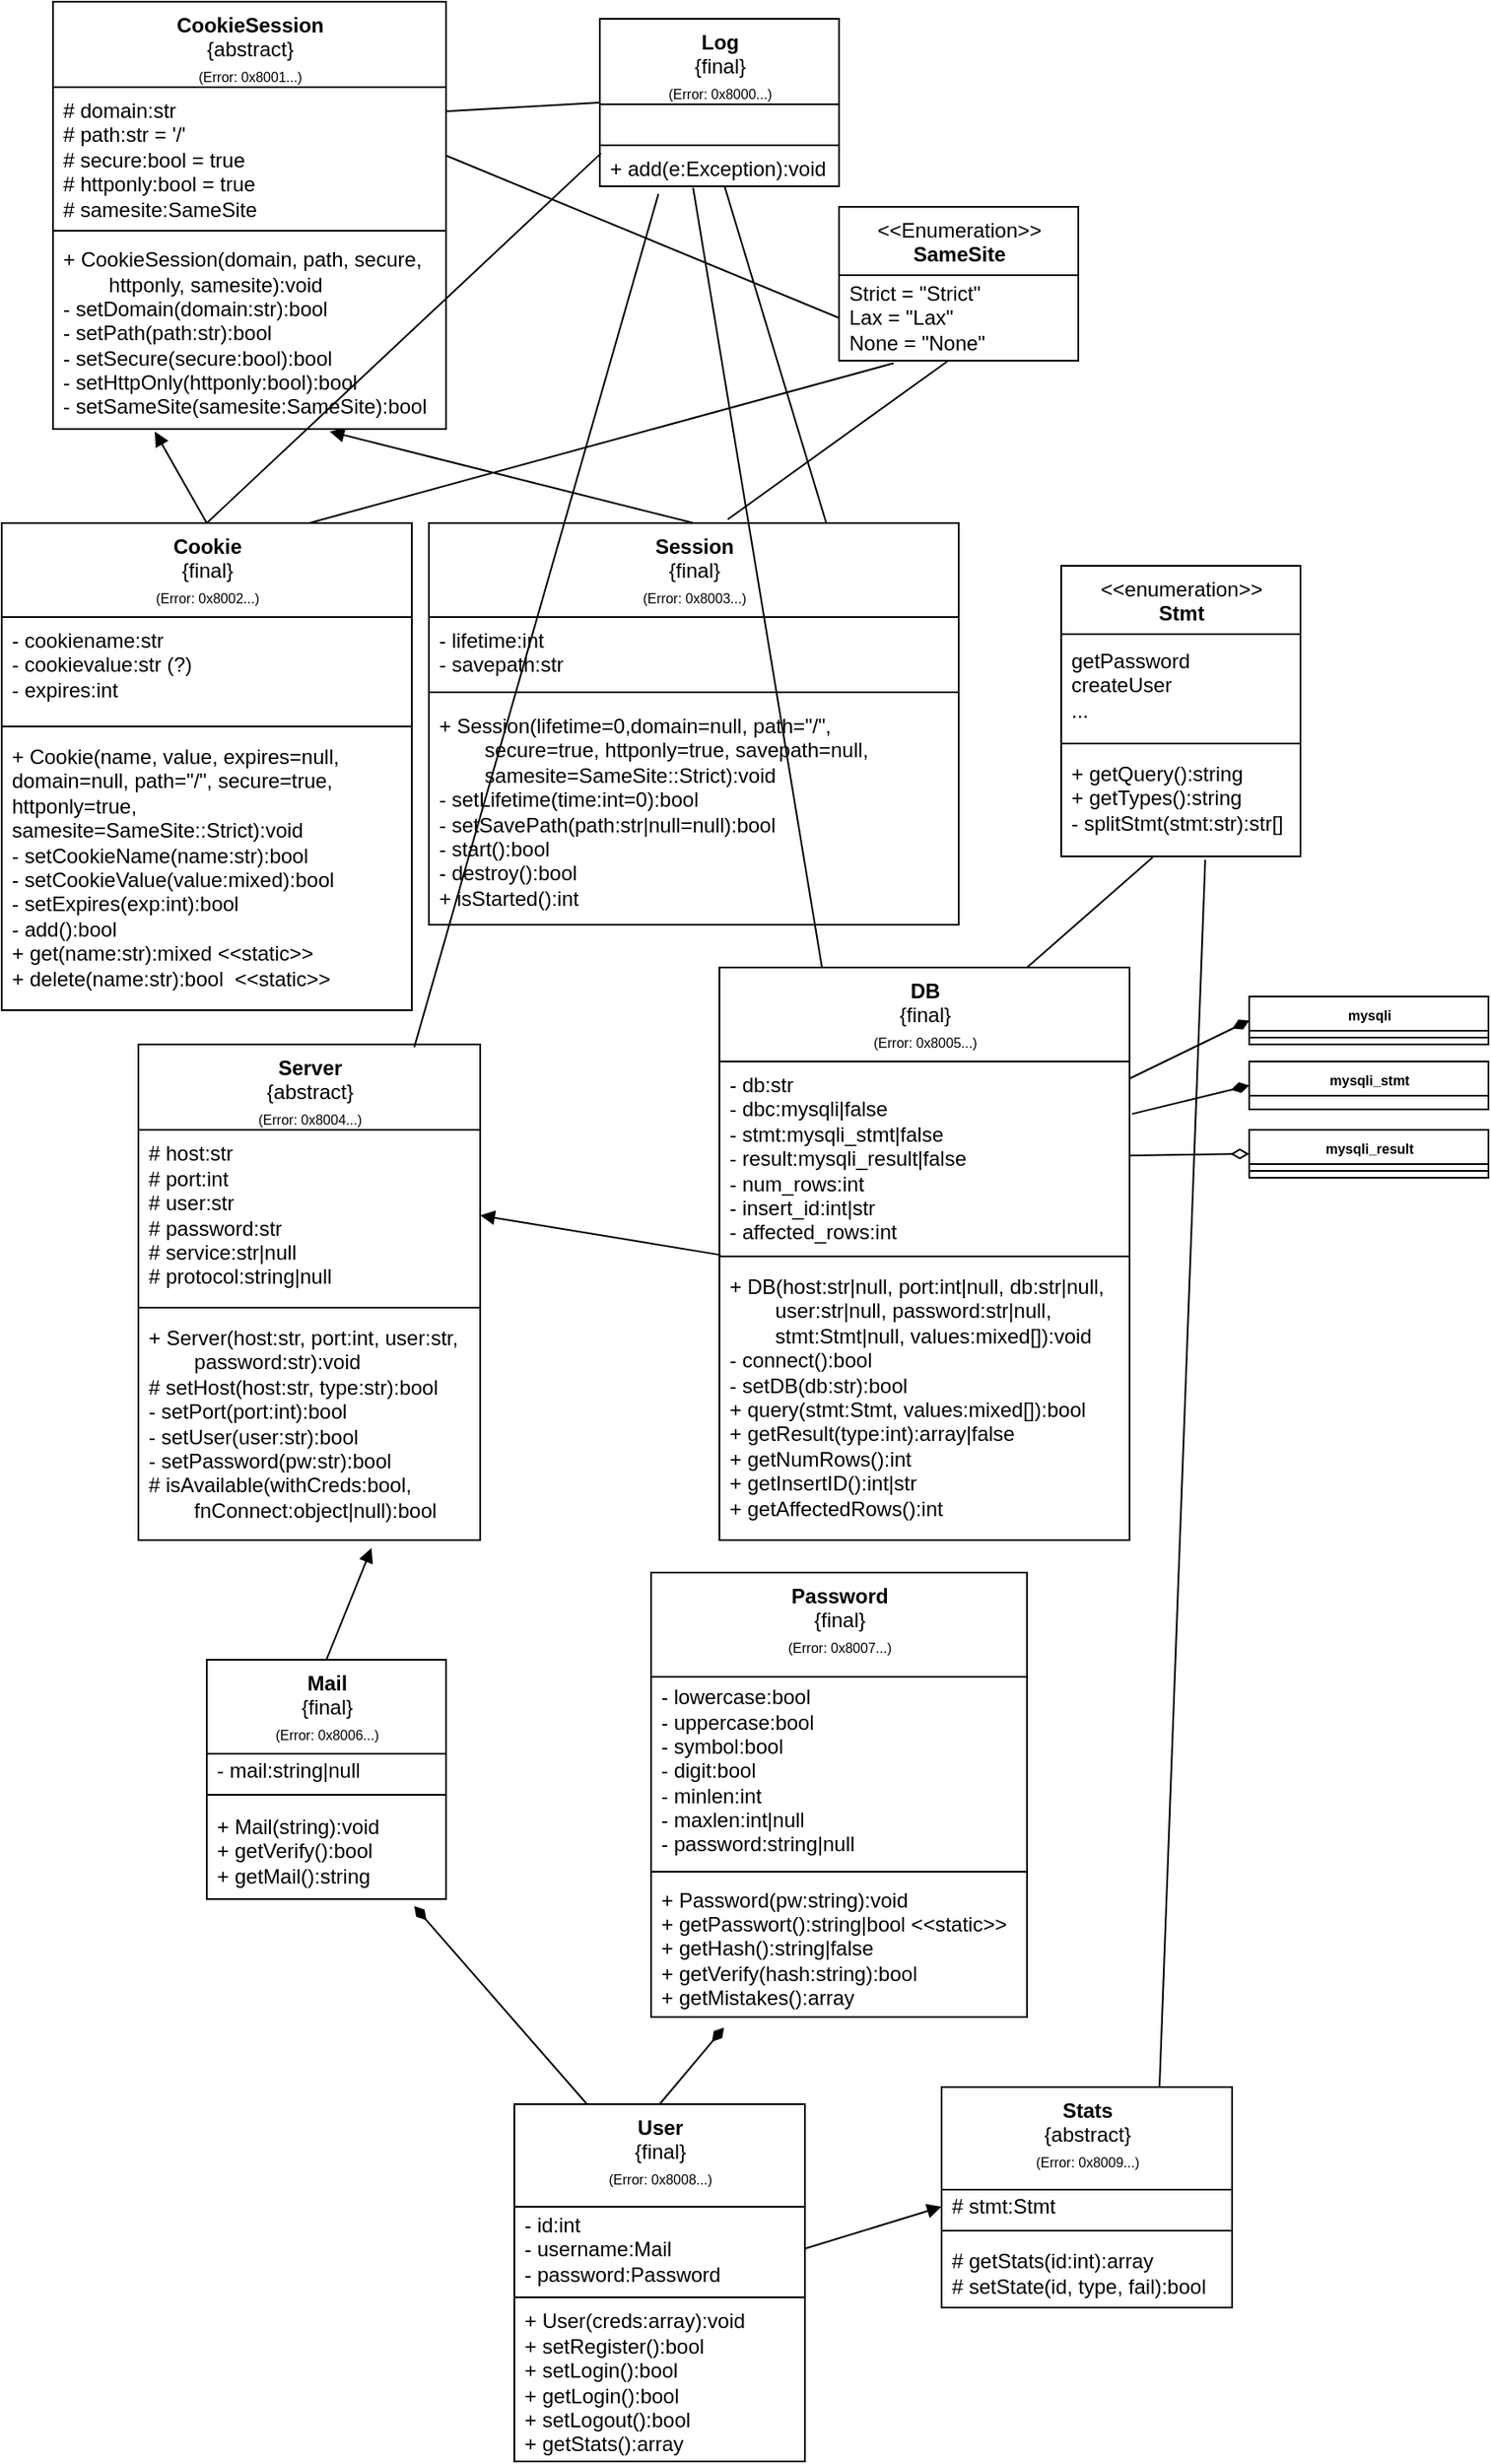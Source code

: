 <mxfile>
    <diagram id="wS60egbe0aB6XC41yso-" name="ClassDiagram">
        <mxGraphModel dx="366" dy="561" grid="1" gridSize="10" guides="1" tooltips="1" connect="1" arrows="1" fold="1" page="1" pageScale="1" pageWidth="827" pageHeight="1169" math="0" shadow="0">
            <root>
                <mxCell id="0"/>
                <mxCell id="1" parent="0"/>
                <mxCell id="41" style="edgeStyle=none;html=1;exitX=0.5;exitY=0;exitDx=0;exitDy=0;entryX=0.005;entryY=0.034;entryDx=0;entryDy=0;entryPerimeter=0;endArrow=none;endFill=0;" parent="1" source="2" target="38" edge="1">
                    <mxGeometry relative="1" as="geometry"/>
                </mxCell>
                <mxCell id="18" style="edgeStyle=none;html=1;exitX=0.5;exitY=0;exitDx=0;exitDy=0;entryX=0.259;entryY=1.013;entryDx=0;entryDy=0;entryPerimeter=0;endArrow=block;endFill=1;" parent="1" source="2" target="17" edge="1">
                    <mxGeometry relative="1" as="geometry"/>
                </mxCell>
                <mxCell id="2" value="&lt;b&gt;Cookie&lt;/b&gt;&lt;br&gt;{final}&lt;br&gt;&lt;span style=&quot;font-size: 8px;&quot;&gt;(Error: 0x8002...)&lt;/span&gt;" style="swimlane;fontStyle=0;align=center;verticalAlign=top;childLayout=stackLayout;horizontal=1;startSize=55;horizontalStack=0;resizeParent=1;resizeParentMax=0;resizeLast=0;collapsible=0;marginBottom=0;html=1;" parent="1" vertex="1">
                    <mxGeometry x="50" y="325" width="240" height="285" as="geometry"/>
                </mxCell>
                <mxCell id="4" value="- cookiename:str&lt;br&gt;- cookievalue:str (?)&lt;br&gt;- expires:int&lt;br&gt;" style="text;html=1;strokeColor=none;fillColor=none;align=left;verticalAlign=top;spacingLeft=4;spacingRight=4;overflow=hidden;rotatable=0;points=[[0,0.5],[1,0.5]];portConstraint=eastwest;" parent="2" vertex="1">
                    <mxGeometry y="55" width="240" height="60" as="geometry"/>
                </mxCell>
                <mxCell id="7" value="" style="line;strokeWidth=1;fillColor=none;align=left;verticalAlign=middle;spacingTop=-1;spacingLeft=3;spacingRight=3;rotatable=0;labelPosition=right;points=[];portConstraint=eastwest;" parent="2" vertex="1">
                    <mxGeometry y="115" width="240" height="8" as="geometry"/>
                </mxCell>
                <mxCell id="9" value="+ Cookie(name, value, expires=null,&lt;br&gt;&lt;span style=&quot;&quot;&gt;&#9;&lt;/span&gt;domain=null, path=&quot;/&quot;, secure=true,&lt;br&gt;&lt;span style=&quot;&quot;&gt;&#9;&lt;/span&gt;httponly=true,&lt;br&gt;&lt;span style=&quot;&quot;&gt;&#9;&lt;/span&gt;samesite=SameSite::Strict):void&lt;br&gt;- setCookieName(name:str):bool&lt;br&gt;- setCookieValue(value:mixed):bool&lt;br&gt;- setExpires(exp:int):bool&lt;br&gt;- add():bool&lt;br&gt;+ get(name:str):mixed &amp;lt;&amp;lt;static&amp;gt;&amp;gt;&lt;br&gt;+ delete(name:str):bool&amp;nbsp;&amp;nbsp;&amp;lt;&amp;lt;static&amp;gt;&amp;gt;" style="text;html=1;strokeColor=none;fillColor=none;align=left;verticalAlign=top;spacingLeft=4;spacingRight=4;overflow=hidden;rotatable=0;points=[[0,0.5],[1,0.5]];portConstraint=eastwest;" parent="2" vertex="1">
                    <mxGeometry y="123" width="240" height="162" as="geometry"/>
                </mxCell>
                <mxCell id="19" style="edgeStyle=none;html=1;exitX=0.5;exitY=0;exitDx=0;exitDy=0;endArrow=block;endFill=1;entryX=0.704;entryY=1.013;entryDx=0;entryDy=0;entryPerimeter=0;startSize=6;endSize=6;" parent="1" source="10" target="17" edge="1">
                    <mxGeometry relative="1" as="geometry"/>
                </mxCell>
                <mxCell id="40" style="edgeStyle=none;html=1;exitX=0.75;exitY=0;exitDx=0;exitDy=0;endArrow=none;endFill=0;" parent="1" source="10" target="38" edge="1">
                    <mxGeometry relative="1" as="geometry"/>
                </mxCell>
                <mxCell id="10" value="&lt;b&gt;Session&lt;/b&gt;&lt;br&gt;{final}&lt;br&gt;&lt;span style=&quot;font-size: 8px;&quot;&gt;(Error: 0x8003...)&lt;/span&gt;" style="swimlane;fontStyle=0;align=center;verticalAlign=top;childLayout=stackLayout;horizontal=1;startSize=55;horizontalStack=0;resizeParent=1;resizeParentMax=0;resizeLast=0;collapsible=0;marginBottom=0;html=1;" parent="1" vertex="1">
                    <mxGeometry x="300" y="325" width="310" height="235" as="geometry"/>
                </mxCell>
                <mxCell id="11" value="- lifetime:int&lt;br&gt;- savepath:str" style="text;html=1;strokeColor=none;fillColor=none;align=left;verticalAlign=top;spacingLeft=4;spacingRight=4;overflow=hidden;rotatable=0;points=[[0,0.5],[1,0.5]];portConstraint=eastwest;" parent="10" vertex="1">
                    <mxGeometry y="55" width="310" height="40" as="geometry"/>
                </mxCell>
                <mxCell id="12" value="" style="line;strokeWidth=1;fillColor=none;align=left;verticalAlign=middle;spacingTop=-1;spacingLeft=3;spacingRight=3;rotatable=0;labelPosition=right;points=[];portConstraint=eastwest;" parent="10" vertex="1">
                    <mxGeometry y="95" width="310" height="8" as="geometry"/>
                </mxCell>
                <mxCell id="13" value="+ Session(lifetime=0,domain=null, path=&quot;/&quot;,&lt;br&gt;&lt;span style=&quot;white-space: pre;&quot;&gt;&#9;&lt;/span&gt;secure=true,&amp;nbsp;httponly=true, savepath=null,&lt;br&gt;&lt;span style=&quot;white-space: pre;&quot;&gt;&#9;&lt;/span&gt;samesite=SameSite::Strict):void&lt;br&gt;- setLifetime(time:int=0):bool&lt;br&gt;- setSavePath(path:str|null=null):bool&lt;br&gt;- start():bool&lt;br&gt;- destroy():bool&lt;br&gt;+ isStarted():int" style="text;html=1;strokeColor=none;fillColor=none;align=left;verticalAlign=middle;spacingLeft=4;spacingRight=4;overflow=hidden;rotatable=0;points=[[0,0.5],[1,0.5]];portConstraint=eastwest;" parent="10" vertex="1">
                    <mxGeometry y="103" width="310" height="132" as="geometry"/>
                </mxCell>
                <mxCell id="20" value="&amp;lt;&amp;lt;Enumeration&amp;gt;&amp;gt;&lt;br&gt;&lt;b&gt;SameSite&lt;/b&gt;" style="swimlane;fontStyle=0;align=center;verticalAlign=top;childLayout=stackLayout;horizontal=1;startSize=40;horizontalStack=0;resizeParent=1;resizeParentMax=0;resizeLast=0;collapsible=0;marginBottom=0;html=1;" parent="1" vertex="1">
                    <mxGeometry x="540" y="140" width="140" height="90" as="geometry"/>
                </mxCell>
                <mxCell id="22" value="Strict = &quot;Strict&quot;&lt;br&gt;Lax = &quot;Lax&quot;&lt;br&gt;None = &quot;None&quot;" style="text;html=1;strokeColor=none;fillColor=none;align=left;verticalAlign=middle;spacingLeft=4;spacingRight=4;overflow=hidden;rotatable=0;points=[[0,0.5],[1,0.5]];portConstraint=eastwest;" parent="20" vertex="1">
                    <mxGeometry y="40" width="140" height="50" as="geometry"/>
                </mxCell>
                <mxCell id="28" style="edgeStyle=none;html=1;exitX=1;exitY=0.5;exitDx=0;exitDy=0;endArrow=none;endFill=0;startSize=6;endSize=6;entryX=0;entryY=0.5;entryDx=0;entryDy=0;" parent="1" source="15" target="22" edge="1">
                    <mxGeometry relative="1" as="geometry"/>
                </mxCell>
                <mxCell id="29" style="edgeStyle=none;html=1;exitX=0.75;exitY=0;exitDx=0;exitDy=0;endArrow=none;endFill=0;startSize=6;endSize=6;entryX=0.228;entryY=1.03;entryDx=0;entryDy=0;entryPerimeter=0;" parent="1" source="2" target="22" edge="1">
                    <mxGeometry relative="1" as="geometry">
                        <mxPoint x="400.0" y="120" as="sourcePoint"/>
                        <mxPoint x="430.0" y="115.5" as="targetPoint"/>
                    </mxGeometry>
                </mxCell>
                <mxCell id="30" style="edgeStyle=none;html=1;endArrow=none;endFill=0;startSize=6;endSize=6;entryX=0.453;entryY=1.007;entryDx=0;entryDy=0;entryPerimeter=0;exitX=0.564;exitY=-0.009;exitDx=0;exitDy=0;exitPerimeter=0;" parent="1" source="10" target="22" edge="1">
                    <mxGeometry relative="1" as="geometry">
                        <mxPoint x="240.0" y="310" as="sourcePoint"/>
                        <mxPoint x="461.92" y="131.5" as="targetPoint"/>
                    </mxGeometry>
                </mxCell>
                <mxCell id="31" value="&lt;b&gt;Log&lt;/b&gt;&lt;br&gt;{final}&lt;br&gt;&lt;span style=&quot;font-size: 8px;&quot;&gt;(Error: 0x8000...)&lt;/span&gt;" style="swimlane;fontStyle=0;align=center;verticalAlign=top;childLayout=stackLayout;horizontal=1;startSize=50;horizontalStack=0;resizeParent=1;resizeParentMax=0;resizeLast=0;collapsible=0;marginBottom=0;html=1;" parent="1" vertex="1">
                    <mxGeometry x="400" y="30" width="140" height="98" as="geometry"/>
                </mxCell>
                <mxCell id="33" value="&amp;nbsp;" style="text;html=1;strokeColor=none;fillColor=none;align=left;verticalAlign=middle;spacingLeft=4;spacingRight=4;overflow=hidden;rotatable=0;points=[[0,0.5],[1,0.5]];portConstraint=eastwest;" parent="31" vertex="1">
                    <mxGeometry y="50" width="140" height="20" as="geometry"/>
                </mxCell>
                <mxCell id="36" value="" style="line;strokeWidth=1;fillColor=none;align=left;verticalAlign=middle;spacingTop=-1;spacingLeft=3;spacingRight=3;rotatable=0;labelPosition=right;points=[];portConstraint=eastwest;" parent="31" vertex="1">
                    <mxGeometry y="70" width="140" height="8" as="geometry"/>
                </mxCell>
                <mxCell id="38" value="+ add(e:Exception):void" style="text;html=1;strokeColor=none;fillColor=none;align=left;verticalAlign=middle;spacingLeft=4;spacingRight=4;overflow=hidden;rotatable=0;points=[[0,0.5],[1,0.5]];portConstraint=eastwest;" parent="31" vertex="1">
                    <mxGeometry y="78" width="140" height="20" as="geometry"/>
                </mxCell>
                <mxCell id="39" style="edgeStyle=none;html=1;exitX=0.999;exitY=0.177;exitDx=0;exitDy=0;entryX=0;entryY=0.5;entryDx=0;entryDy=0;endArrow=none;endFill=0;exitPerimeter=0;" parent="1" source="15" target="31" edge="1">
                    <mxGeometry relative="1" as="geometry"/>
                </mxCell>
                <mxCell id="14" value="&lt;b&gt;CookieSession&lt;/b&gt;&lt;br&gt;{abstract}&lt;br&gt;&lt;span style=&quot;font-size: 8px;&quot;&gt;(Error: 0x8001...)&lt;/span&gt;" style="swimlane;fontStyle=0;align=center;verticalAlign=top;childLayout=stackLayout;horizontal=1;startSize=50;horizontalStack=0;resizeParent=1;resizeParentMax=0;resizeLast=0;collapsible=0;marginBottom=0;html=1;shadow=0;" parent="1" vertex="1">
                    <mxGeometry x="80" y="20" width="230" height="250" as="geometry"/>
                </mxCell>
                <mxCell id="15" value="# domain:str&lt;br&gt;# path:str = '/'&lt;br&gt;# secure:bool = true&lt;br&gt;# httponly:bool = true&lt;br&gt;# samesite:SameSite" style="text;html=1;strokeColor=none;fillColor=none;align=left;verticalAlign=top;spacingLeft=4;spacingRight=4;overflow=hidden;rotatable=0;points=[[0,0.5],[1,0.5]];portConstraint=eastwest;" parent="14" vertex="1">
                    <mxGeometry y="50" width="230" height="80" as="geometry"/>
                </mxCell>
                <mxCell id="16" value="" style="line;strokeWidth=1;fillColor=none;align=left;verticalAlign=middle;spacingTop=-1;spacingLeft=3;spacingRight=3;rotatable=0;labelPosition=right;points=[];portConstraint=eastwest;" parent="14" vertex="1">
                    <mxGeometry y="130" width="230" height="8" as="geometry"/>
                </mxCell>
                <mxCell id="17" value="+ CookieSession(domain, path, secure,&lt;br&gt;&lt;span style=&quot;white-space: pre;&quot;&gt;&#9;&lt;/span&gt;httponly, samesite):void&lt;br&gt;- setDomain(domain:str):bool&lt;br&gt;- setPath(path:str):bool&lt;br&gt;- setSecure(secure:bool):bool&lt;br&gt;- setHttpOnly(httponly:bool):bool&lt;br&gt;- setSameSite(samesite:SameSite):bool" style="text;html=1;strokeColor=none;fillColor=none;align=left;verticalAlign=middle;spacingLeft=4;spacingRight=4;overflow=hidden;rotatable=0;points=[[0,0.5],[1,0.5]];portConstraint=eastwest;" parent="14" vertex="1">
                    <mxGeometry y="138" width="230" height="112" as="geometry"/>
                </mxCell>
                <mxCell id="69" style="edgeStyle=none;html=1;exitX=0.75;exitY=0;exitDx=0;exitDy=0;endArrow=none;endFill=0;entryX=0.382;entryY=1.01;entryDx=0;entryDy=0;entryPerimeter=0;" parent="1" source="42" target="85" edge="1">
                    <mxGeometry relative="1" as="geometry"/>
                </mxCell>
                <mxCell id="42" value="&lt;b&gt;DB&lt;/b&gt;&lt;br&gt;{final}&lt;br&gt;&lt;span style=&quot;font-size: 8px; background-color: initial;&quot;&gt;(Error: 0x8005...)&lt;/span&gt;" style="swimlane;fontStyle=0;align=center;verticalAlign=top;childLayout=stackLayout;horizontal=1;startSize=55;horizontalStack=0;resizeParent=1;resizeParentMax=0;resizeLast=0;collapsible=0;marginBottom=0;html=1;shadow=0;" parent="1" vertex="1">
                    <mxGeometry x="470" y="585" width="240" height="335" as="geometry"/>
                </mxCell>
                <mxCell id="44" value="- db:str&lt;br&gt;- dbc:mysqli|false&lt;br&gt;- stmt:mysqli_stmt|false&lt;br&gt;- result:mysqli_result|false&lt;br&gt;- num_rows:int&lt;br&gt;- insert_id:int|str&lt;br&gt;- affected_rows:int" style="text;html=1;strokeColor=none;fillColor=none;align=left;verticalAlign=top;spacingLeft=4;spacingRight=4;overflow=hidden;rotatable=0;points=[[0,0.5],[1,0.5]];portConstraint=eastwest;shadow=0;" parent="42" vertex="1">
                    <mxGeometry y="55" width="240" height="110" as="geometry"/>
                </mxCell>
                <mxCell id="47" value="" style="line;strokeWidth=1;fillColor=none;align=left;verticalAlign=middle;spacingTop=-1;spacingLeft=3;spacingRight=3;rotatable=0;labelPosition=right;points=[];portConstraint=eastwest;shadow=0;" parent="42" vertex="1">
                    <mxGeometry y="165" width="240" height="8" as="geometry"/>
                </mxCell>
                <mxCell id="49" value="+ DB(host:str|null, port:int|null, db:str|null,&lt;br&gt;&lt;span style=&quot;white-space: pre;&quot;&gt;&#9;&lt;/span&gt;user:str|null, password:str|null,&lt;br&gt;&lt;span style=&quot;white-space: pre;&quot;&gt;&#9;&lt;/span&gt;stmt:Stmt|null, values:mixed[]):void&lt;br&gt;- connect():bool&lt;br&gt;- setDB(db:str):bool&lt;br&gt;+ query(stmt:Stmt, values:mixed[]):bool&lt;br&gt;+ getResult(type:int):array|false&lt;br&gt;+ getNumRows():int&lt;br&gt;+ getInsertID():int|str&lt;br&gt;+ getAffectedRows():int" style="text;html=1;strokeColor=none;fillColor=none;align=left;verticalAlign=top;spacingLeft=4;spacingRight=4;overflow=hidden;rotatable=0;points=[[0,0.5],[1,0.5]];portConstraint=eastwest;shadow=0;" parent="42" vertex="1">
                    <mxGeometry y="173" width="240" height="162" as="geometry"/>
                </mxCell>
                <mxCell id="50" value="&lt;b&gt;Server&lt;/b&gt;&lt;br&gt;{abstract}&lt;br&gt;&lt;span style=&quot;font-size: 8px;&quot;&gt;(Error: 0x8004...)&lt;/span&gt;" style="swimlane;fontStyle=0;align=center;verticalAlign=top;childLayout=stackLayout;horizontal=1;startSize=50;horizontalStack=0;resizeParent=1;resizeParentMax=0;resizeLast=0;collapsible=0;marginBottom=0;html=1;shadow=0;" parent="1" vertex="1">
                    <mxGeometry x="130" y="630" width="200" height="290" as="geometry"/>
                </mxCell>
                <mxCell id="52" value="# host:str&lt;br&gt;# port:int&lt;br&gt;# user:str&lt;br&gt;# password:str&lt;br&gt;# service:str|null&lt;br&gt;# protocol:string|null" style="text;html=1;strokeColor=none;fillColor=none;align=left;verticalAlign=middle;spacingLeft=4;spacingRight=4;overflow=hidden;rotatable=0;points=[[0,0.5],[1,0.5]];portConstraint=eastwest;shadow=0;" parent="50" vertex="1">
                    <mxGeometry y="50" width="200" height="100" as="geometry"/>
                </mxCell>
                <mxCell id="55" value="" style="line;strokeWidth=1;fillColor=none;align=left;verticalAlign=middle;spacingTop=-1;spacingLeft=3;spacingRight=3;rotatable=0;labelPosition=right;points=[];portConstraint=eastwest;shadow=0;" parent="50" vertex="1">
                    <mxGeometry y="150" width="200" height="8" as="geometry"/>
                </mxCell>
                <mxCell id="57" value="+ Server(host:str, port:int, user:str,&lt;br&gt;&lt;span style=&quot;white-space: pre;&quot;&gt;&#9;&lt;/span&gt;password:str):void&lt;br&gt;# setHost(host:str, type:str):bool&lt;br&gt;- setPort(port:int):bool&lt;br&gt;- setUser(user:str):bool&lt;br&gt;- setPassword(pw:str):bool&lt;br&gt;# isAvailable(withCreds:bool,&lt;br&gt;&lt;span style=&quot;white-space: pre;&quot;&gt;&#9;&lt;/span&gt;fnConnect:object|null):bool" style="text;html=1;strokeColor=none;fillColor=none;align=left;verticalAlign=top;spacingLeft=4;spacingRight=4;overflow=hidden;rotatable=0;points=[[0,0.5],[1,0.5]];portConstraint=eastwest;shadow=0;" parent="50" vertex="1">
                    <mxGeometry y="158" width="200" height="132" as="geometry"/>
                </mxCell>
                <mxCell id="58" style="edgeStyle=none;html=1;exitX=0.003;exitY=1.029;exitDx=0;exitDy=0;entryX=1;entryY=0.5;entryDx=0;entryDy=0;endArrow=block;endFill=1;exitPerimeter=0;" parent="1" source="44" target="52" edge="1">
                    <mxGeometry relative="1" as="geometry"/>
                </mxCell>
                <mxCell id="59" style="edgeStyle=none;html=1;exitX=0.25;exitY=0;exitDx=0;exitDy=0;endArrow=none;endFill=0;entryX=0.39;entryY=1.044;entryDx=0;entryDy=0;entryPerimeter=0;backgroundOutline=0;noJump=0;ignoreEdge=0;enumerate=0;comic=0;fixDash=0;" parent="1" source="42" target="38" edge="1">
                    <mxGeometry relative="1" as="geometry">
                        <mxPoint x="542.5" y="335" as="sourcePoint"/>
                        <mxPoint x="482.921" y="131" as="targetPoint"/>
                    </mxGeometry>
                </mxCell>
                <mxCell id="60" style="edgeStyle=none;html=1;endArrow=none;endFill=0;entryX=0.245;entryY=1.222;entryDx=0;entryDy=0;entryPerimeter=0;exitX=0.807;exitY=0.006;exitDx=0;exitDy=0;exitPerimeter=0;" parent="1" source="50" target="38" edge="1">
                    <mxGeometry relative="1" as="geometry">
                        <mxPoint x="540" y="595" as="sourcePoint"/>
                        <mxPoint x="464.6" y="131.88" as="targetPoint"/>
                    </mxGeometry>
                </mxCell>
                <mxCell id="61" value="&amp;lt;&amp;lt;enumeration&amp;gt;&amp;gt;&lt;br&gt;&lt;b&gt;Stmt&lt;/b&gt;" style="swimlane;fontStyle=0;align=center;verticalAlign=top;childLayout=stackLayout;horizontal=1;startSize=40;horizontalStack=0;resizeParent=1;resizeParentMax=0;resizeLast=0;collapsible=0;marginBottom=0;html=1;shadow=0;" parent="1" vertex="1">
                    <mxGeometry x="670" y="350" width="140" height="170" as="geometry"/>
                </mxCell>
                <mxCell id="63" value="getPassword&lt;br&gt;createUser&lt;br&gt;..." style="text;html=1;strokeColor=none;fillColor=none;align=left;verticalAlign=middle;spacingLeft=4;spacingRight=4;overflow=hidden;rotatable=0;points=[[0,0.5],[1,0.5]];portConstraint=eastwest;shadow=0;" parent="61" vertex="1">
                    <mxGeometry y="40" width="140" height="60" as="geometry"/>
                </mxCell>
                <mxCell id="79" value="" style="line;strokeWidth=1;fillColor=none;align=left;verticalAlign=middle;spacingTop=-1;spacingLeft=3;spacingRight=3;rotatable=0;labelPosition=right;points=[];portConstraint=eastwest;fontSize=8;" parent="61" vertex="1">
                    <mxGeometry y="100" width="140" height="8" as="geometry"/>
                </mxCell>
                <mxCell id="85" value="+ getQuery():string&lt;br&gt;+ getTypes():string&lt;br&gt;- splitStmt(stmt:str):str[]" style="text;html=1;strokeColor=none;fillColor=none;align=left;verticalAlign=top;spacingLeft=4;spacingRight=4;overflow=hidden;rotatable=0;points=[[0,0.5],[1,0.5]];portConstraint=eastwest;shadow=0;" parent="61" vertex="1">
                    <mxGeometry y="108" width="140" height="62" as="geometry"/>
                </mxCell>
                <mxCell id="70" value="&lt;b&gt;mysqli&lt;/b&gt;" style="swimlane;fontStyle=0;align=center;verticalAlign=top;childLayout=stackLayout;horizontal=1;startSize=20;horizontalStack=0;resizeParent=1;resizeParentMax=0;resizeLast=0;collapsible=0;marginBottom=0;html=1;fontSize=8;" parent="1" vertex="1">
                    <mxGeometry x="780" y="602" width="140" height="28" as="geometry"/>
                </mxCell>
                <mxCell id="75" value="" style="line;strokeWidth=1;fillColor=none;align=left;verticalAlign=middle;spacingTop=-1;spacingLeft=3;spacingRight=3;rotatable=0;labelPosition=right;points=[];portConstraint=eastwest;fontSize=8;" parent="70" vertex="1">
                    <mxGeometry y="20" width="140" height="8" as="geometry"/>
                </mxCell>
                <mxCell id="78" value="&lt;b&gt;mysqli_stmt&lt;/b&gt;" style="swimlane;fontStyle=0;align=center;verticalAlign=top;childLayout=stackLayout;horizontal=1;startSize=20;horizontalStack=0;resizeParent=1;resizeParentMax=0;resizeLast=0;collapsible=0;marginBottom=0;html=1;fontSize=8;" parent="1" vertex="1">
                    <mxGeometry x="780" y="640" width="140" height="28" as="geometry"/>
                </mxCell>
                <mxCell id="80" value="&lt;b&gt;mysqli_result&lt;/b&gt;" style="swimlane;fontStyle=0;align=center;verticalAlign=top;childLayout=stackLayout;horizontal=1;startSize=20;horizontalStack=0;resizeParent=1;resizeParentMax=0;resizeLast=0;collapsible=0;marginBottom=0;html=1;fontSize=8;" parent="1" vertex="1">
                    <mxGeometry x="780" y="680" width="140" height="28" as="geometry"/>
                </mxCell>
                <mxCell id="81" value="" style="line;strokeWidth=1;fillColor=none;align=left;verticalAlign=middle;spacingTop=-1;spacingLeft=3;spacingRight=3;rotatable=0;labelPosition=right;points=[];portConstraint=eastwest;fontSize=8;" parent="80" vertex="1">
                    <mxGeometry y="20" width="140" height="8" as="geometry"/>
                </mxCell>
                <mxCell id="82" value="" style="endArrow=none;startArrow=diamondThin;endFill=0;startFill=1;html=1;verticalAlign=bottom;labelBackgroundColor=none;strokeWidth=1;startSize=8;endSize=8;fontSize=8;entryX=1;entryY=0.091;entryDx=0;entryDy=0;entryPerimeter=0;exitX=0;exitY=0.5;exitDx=0;exitDy=0;" parent="1" source="70" target="44" edge="1">
                    <mxGeometry width="160" relative="1" as="geometry">
                        <mxPoint x="750" y="640" as="sourcePoint"/>
                        <mxPoint x="930" y="580" as="targetPoint"/>
                    </mxGeometry>
                </mxCell>
                <mxCell id="83" value="" style="endArrow=none;startArrow=diamondThin;endFill=0;startFill=1;html=1;verticalAlign=bottom;labelBackgroundColor=none;strokeWidth=1;startSize=8;endSize=8;fontSize=8;entryX=1.006;entryY=0.279;entryDx=0;entryDy=0;entryPerimeter=0;exitX=0;exitY=0.5;exitDx=0;exitDy=0;" parent="1" source="78" target="44" edge="1">
                    <mxGeometry width="160" relative="1" as="geometry">
                        <mxPoint x="750" y="670" as="sourcePoint"/>
                        <mxPoint x="720" y="660.01" as="targetPoint"/>
                    </mxGeometry>
                </mxCell>
                <mxCell id="84" value="" style="endArrow=none;startArrow=diamondThin;endFill=0;startFill=0;html=1;verticalAlign=bottom;labelBackgroundColor=none;strokeWidth=1;startSize=8;endSize=8;fontSize=8;entryX=1;entryY=0.5;entryDx=0;entryDy=0;exitX=0;exitY=0.5;exitDx=0;exitDy=0;" parent="1" source="80" target="44" edge="1">
                    <mxGeometry width="160" relative="1" as="geometry">
                        <mxPoint x="760" y="730" as="sourcePoint"/>
                        <mxPoint x="990" y="550" as="targetPoint"/>
                    </mxGeometry>
                </mxCell>
                <mxCell id="vbPNm2AH3pfY82ShACen-85" value="&lt;b&gt;Password&lt;/b&gt;&lt;br&gt;{final}&lt;br&gt;&lt;span style=&quot;font-size: 8px;&quot;&gt;(Error: 0x8007...)&lt;/span&gt;" style="swimlane;fontStyle=0;align=center;verticalAlign=top;childLayout=stackLayout;horizontal=1;startSize=61;horizontalStack=0;resizeParent=1;resizeParentMax=0;resizeLast=0;collapsible=0;marginBottom=0;html=1;fontSize=12;" parent="1" vertex="1">
                    <mxGeometry x="430" y="939" width="220" height="260" as="geometry"/>
                </mxCell>
                <mxCell id="vbPNm2AH3pfY82ShACen-87" value="- lowercase:bool&lt;br&gt;- uppercase:bool&lt;br&gt;- symbol:bool&lt;br&gt;- digit:bool&lt;br&gt;- minlen:int&lt;br&gt;- maxlen:int|null&lt;br&gt;- password:string|null" style="text;html=1;strokeColor=none;fillColor=none;align=left;verticalAlign=middle;spacingLeft=4;spacingRight=4;overflow=hidden;rotatable=0;points=[[0,0.5],[1,0.5]];portConstraint=eastwest;fontSize=12;" parent="vbPNm2AH3pfY82ShACen-85" vertex="1">
                    <mxGeometry y="61" width="220" height="110" as="geometry"/>
                </mxCell>
                <mxCell id="vbPNm2AH3pfY82ShACen-90" value="" style="line;strokeWidth=1;fillColor=none;align=left;verticalAlign=middle;spacingTop=-1;spacingLeft=3;spacingRight=3;rotatable=0;labelPosition=right;points=[];portConstraint=eastwest;fontSize=12;" parent="vbPNm2AH3pfY82ShACen-85" vertex="1">
                    <mxGeometry y="171" width="220" height="8" as="geometry"/>
                </mxCell>
                <mxCell id="vbPNm2AH3pfY82ShACen-92" value="+ Password(pw:string):void&lt;br&gt;+ getPasswort():string|bool &amp;lt;&amp;lt;static&amp;gt;&amp;gt;&lt;br&gt;+ getHash():string|false&lt;br&gt;+ getVerify(hash:string):bool&lt;br&gt;+ getMistakes():array" style="text;html=1;strokeColor=none;fillColor=none;align=left;verticalAlign=middle;spacingLeft=4;spacingRight=4;overflow=hidden;rotatable=0;points=[[0,0.5],[1,0.5]];portConstraint=eastwest;fontSize=12;" parent="vbPNm2AH3pfY82ShACen-85" vertex="1">
                    <mxGeometry y="179" width="220" height="81" as="geometry"/>
                </mxCell>
                <mxCell id="vbPNm2AH3pfY82ShACen-93" value="&lt;b&gt;Mail&lt;/b&gt;&lt;br&gt;{final}&lt;br&gt;&lt;span style=&quot;font-size: 8px;&quot;&gt;(Error: 0x8006...)&lt;/span&gt;" style="swimlane;fontStyle=0;align=center;verticalAlign=top;childLayout=stackLayout;horizontal=1;startSize=55;horizontalStack=0;resizeParent=1;resizeParentMax=0;resizeLast=0;collapsible=0;marginBottom=0;html=1;fontSize=12;" parent="1" vertex="1">
                    <mxGeometry x="170" y="990" width="140" height="140" as="geometry"/>
                </mxCell>
                <mxCell id="vbPNm2AH3pfY82ShACen-95" value="- mail:string|null" style="text;html=1;strokeColor=none;fillColor=none;align=left;verticalAlign=middle;spacingLeft=4;spacingRight=4;overflow=hidden;rotatable=0;points=[[0,0.5],[1,0.5]];portConstraint=eastwest;fontSize=12;" parent="vbPNm2AH3pfY82ShACen-93" vertex="1">
                    <mxGeometry y="55" width="140" height="20" as="geometry"/>
                </mxCell>
                <mxCell id="vbPNm2AH3pfY82ShACen-98" value="" style="line;strokeWidth=1;fillColor=none;align=left;verticalAlign=middle;spacingTop=-1;spacingLeft=3;spacingRight=3;rotatable=0;labelPosition=right;points=[];portConstraint=eastwest;fontSize=12;" parent="vbPNm2AH3pfY82ShACen-93" vertex="1">
                    <mxGeometry y="75" width="140" height="8" as="geometry"/>
                </mxCell>
                <mxCell id="vbPNm2AH3pfY82ShACen-100" value="+ Mail(string):void&lt;br&gt;+ getVerify():bool&lt;br&gt;+ getMail():string" style="text;html=1;strokeColor=none;fillColor=none;align=left;verticalAlign=middle;spacingLeft=4;spacingRight=4;overflow=hidden;rotatable=0;points=[[0,0.5],[1,0.5]];portConstraint=eastwest;fontSize=12;" parent="vbPNm2AH3pfY82ShACen-93" vertex="1">
                    <mxGeometry y="83" width="140" height="57" as="geometry"/>
                </mxCell>
                <mxCell id="vbPNm2AH3pfY82ShACen-101" style="edgeStyle=none;html=1;exitX=0.5;exitY=0;exitDx=0;exitDy=0;entryX=0.682;entryY=1.035;entryDx=0;entryDy=0;endArrow=block;endFill=1;entryPerimeter=0;" parent="1" source="vbPNm2AH3pfY82ShACen-93" target="57" edge="1">
                    <mxGeometry relative="1" as="geometry">
                        <mxPoint x="480.72" y="763.19" as="sourcePoint"/>
                        <mxPoint x="340" y="740.0" as="targetPoint"/>
                    </mxGeometry>
                </mxCell>
                <mxCell id="vbPNm2AH3pfY82ShACen-103" value="&lt;b&gt;Stats&lt;/b&gt;&lt;br&gt;{abstract}&lt;br&gt;&lt;span style=&quot;font-size: 8px;&quot;&gt;(Error: 0x8009...)&lt;/span&gt;" style="swimlane;fontStyle=0;align=center;verticalAlign=top;childLayout=stackLayout;horizontal=1;startSize=60;horizontalStack=0;resizeParent=1;resizeParentMax=0;resizeLast=0;collapsible=0;marginBottom=0;html=1;fontSize=12;" parent="1" vertex="1">
                    <mxGeometry x="600" y="1240" width="170" height="129" as="geometry"/>
                </mxCell>
                <mxCell id="vbPNm2AH3pfY82ShACen-105" value="# stmt:Stmt" style="text;html=1;strokeColor=none;fillColor=none;align=left;verticalAlign=middle;spacingLeft=4;spacingRight=4;overflow=hidden;rotatable=0;points=[[0,0.5],[1,0.5]];portConstraint=eastwest;fontSize=12;" parent="vbPNm2AH3pfY82ShACen-103" vertex="1">
                    <mxGeometry y="60" width="170" height="20" as="geometry"/>
                </mxCell>
                <mxCell id="vbPNm2AH3pfY82ShACen-108" value="" style="line;strokeWidth=1;fillColor=none;align=left;verticalAlign=middle;spacingTop=-1;spacingLeft=3;spacingRight=3;rotatable=0;labelPosition=right;points=[];portConstraint=eastwest;fontSize=12;" parent="vbPNm2AH3pfY82ShACen-103" vertex="1">
                    <mxGeometry y="80" width="170" height="8" as="geometry"/>
                </mxCell>
                <mxCell id="vbPNm2AH3pfY82ShACen-110" value="# getStats(id:int):array&lt;br&gt;# setState(id, type, fail):bool" style="text;html=1;strokeColor=none;fillColor=none;align=left;verticalAlign=middle;spacingLeft=4;spacingRight=4;overflow=hidden;rotatable=0;points=[[0,0.5],[1,0.5]];portConstraint=eastwest;fontSize=12;" parent="vbPNm2AH3pfY82ShACen-103" vertex="1">
                    <mxGeometry y="88" width="170" height="41" as="geometry"/>
                </mxCell>
                <mxCell id="vbPNm2AH3pfY82ShACen-111" value="&lt;b&gt;User&lt;/b&gt;&lt;br&gt;{final}&lt;br&gt;&lt;span style=&quot;font-size: 8px;&quot;&gt;(Error: 0x8008...)&lt;/span&gt;" style="swimlane;fontStyle=0;align=center;verticalAlign=top;childLayout=stackLayout;horizontal=1;startSize=60;horizontalStack=0;resizeParent=1;resizeParentMax=0;resizeLast=0;collapsible=0;marginBottom=0;html=1;fontSize=12;" parent="1" vertex="1">
                    <mxGeometry x="350" y="1250" width="170" height="209" as="geometry"/>
                </mxCell>
                <mxCell id="vbPNm2AH3pfY82ShACen-112" value="- id:int&lt;br&gt;- username:Mail&lt;br&gt;- password:Password" style="text;html=1;strokeColor=none;fillColor=none;align=left;verticalAlign=middle;spacingLeft=4;spacingRight=4;overflow=hidden;rotatable=0;points=[[0,0.5],[1,0.5]];portConstraint=eastwest;fontSize=12;" parent="vbPNm2AH3pfY82ShACen-111" vertex="1">
                    <mxGeometry y="60" width="170" height="49" as="geometry"/>
                </mxCell>
                <mxCell id="vbPNm2AH3pfY82ShACen-113" value="" style="line;strokeWidth=1;fillColor=none;align=left;verticalAlign=middle;spacingTop=-1;spacingLeft=3;spacingRight=3;rotatable=0;labelPosition=right;points=[];portConstraint=eastwest;fontSize=12;" parent="vbPNm2AH3pfY82ShACen-111" vertex="1">
                    <mxGeometry y="109" width="170" height="8" as="geometry"/>
                </mxCell>
                <mxCell id="vbPNm2AH3pfY82ShACen-114" value="+ User(creds:array):void&lt;br&gt;+ setRegister():bool&lt;br&gt;+ setLogin():bool&lt;br&gt;+ getLogin():bool&lt;br&gt;+ setLogout():bool&lt;br&gt;+ getStats():array" style="text;html=1;strokeColor=none;fillColor=none;align=left;verticalAlign=middle;spacingLeft=4;spacingRight=4;overflow=hidden;rotatable=0;points=[[0,0.5],[1,0.5]];portConstraint=eastwest;fontSize=12;" parent="vbPNm2AH3pfY82ShACen-111" vertex="1">
                    <mxGeometry y="117" width="170" height="92" as="geometry"/>
                </mxCell>
                <mxCell id="vbPNm2AH3pfY82ShACen-115" value="" style="endArrow=none;startArrow=diamondThin;endFill=0;startFill=1;html=1;verticalAlign=bottom;labelBackgroundColor=none;strokeWidth=1;startSize=8;endSize=8;fontSize=8;entryX=0.25;entryY=0;entryDx=0;entryDy=0;exitX=0.867;exitY=1.073;exitDx=0;exitDy=0;exitPerimeter=0;" parent="1" source="vbPNm2AH3pfY82ShACen-100" target="vbPNm2AH3pfY82ShACen-111" edge="1">
                    <mxGeometry width="160" relative="1" as="geometry">
                        <mxPoint x="300.0" y="1169.0" as="sourcePoint"/>
                        <mxPoint x="230.0" y="1203.01" as="targetPoint"/>
                    </mxGeometry>
                </mxCell>
                <mxCell id="vbPNm2AH3pfY82ShACen-116" value="" style="endArrow=none;startArrow=diamondThin;endFill=0;startFill=1;html=1;verticalAlign=bottom;labelBackgroundColor=none;strokeWidth=1;startSize=8;endSize=8;fontSize=8;entryX=0.5;entryY=0;entryDx=0;entryDy=0;exitX=0.194;exitY=1.076;exitDx=0;exitDy=0;exitPerimeter=0;" parent="1" source="vbPNm2AH3pfY82ShACen-92" target="vbPNm2AH3pfY82ShACen-111" edge="1">
                    <mxGeometry width="160" relative="1" as="geometry">
                        <mxPoint x="301.38" y="1122.701" as="sourcePoint"/>
                        <mxPoint x="372.5" y="1220" as="targetPoint"/>
                    </mxGeometry>
                </mxCell>
                <mxCell id="vbPNm2AH3pfY82ShACen-117" style="edgeStyle=none;html=1;exitX=1;exitY=0.5;exitDx=0;exitDy=0;entryX=0;entryY=0.5;entryDx=0;entryDy=0;endArrow=block;endFill=1;" parent="1" source="vbPNm2AH3pfY82ShACen-112" target="vbPNm2AH3pfY82ShACen-105" edge="1">
                    <mxGeometry relative="1" as="geometry">
                        <mxPoint x="513.6" y="1255.38" as="sourcePoint"/>
                        <mxPoint x="540.0" y="1190" as="targetPoint"/>
                    </mxGeometry>
                </mxCell>
                <mxCell id="kd0tuteXDtrFfsT3nBW9-85" style="edgeStyle=none;html=1;exitX=0.75;exitY=0;exitDx=0;exitDy=0;endArrow=none;endFill=0;entryX=0.602;entryY=1.031;entryDx=0;entryDy=0;entryPerimeter=0;" parent="1" source="vbPNm2AH3pfY82ShACen-103" target="85" edge="1">
                    <mxGeometry relative="1" as="geometry">
                        <mxPoint x="660" y="595" as="sourcePoint"/>
                        <mxPoint x="733.48" y="530.62" as="targetPoint"/>
                    </mxGeometry>
                </mxCell>
            </root>
        </mxGraphModel>
    </diagram>
    <diagram id="ANWo6V_Iq7Y20wAwBIoF" name="AJAX-Sequenz">
        <mxGraphModel dx="1098" dy="491" grid="1" gridSize="10" guides="1" tooltips="1" connect="1" arrows="1" fold="1" page="1" pageScale="1" pageWidth="827" pageHeight="1169" math="0" shadow="0">
            <root>
                <mxCell id="0"/>
                <mxCell id="1" parent="0"/>
                <mxCell id="Y4tVmQyt2OMC0z9HJhr8-1" value="AJAX - Asynchronous JavaScript an XML" style="text;html=1;align=left;verticalAlign=middle;resizable=0;points=[];autosize=1;strokeColor=none;fillColor=none;" vertex="1" parent="1">
                    <mxGeometry x="40" y="10" width="240" height="30" as="geometry"/>
                </mxCell>
                <mxCell id="Y4tVmQyt2OMC0z9HJhr8-2" value="User/Browser&lt;br&gt;(HTML)" style="shape=umlLifeline;perimeter=lifelinePerimeter;whiteSpace=wrap;html=1;container=1;collapsible=0;recursiveResize=0;outlineConnect=0;" vertex="1" parent="1">
                    <mxGeometry x="40" y="50" width="100" height="570" as="geometry"/>
                </mxCell>
                <mxCell id="Y4tVmQyt2OMC0z9HJhr8-9" value="" style="html=1;verticalAlign=bottom;labelBackgroundColor=none;endArrow=block;endFill=1;" edge="1" parent="Y4tVmQyt2OMC0z9HJhr8-2" target="Y4tVmQyt2OMC0z9HJhr8-5">
                    <mxGeometry width="160" relative="1" as="geometry">
                        <mxPoint x="50" y="70" as="sourcePoint"/>
                        <mxPoint x="210" y="70" as="targetPoint"/>
                    </mxGeometry>
                </mxCell>
                <mxCell id="Y4tVmQyt2OMC0z9HJhr8-10" value="Aufruf URL (http://project.lh)" style="edgeLabel;html=1;align=center;verticalAlign=middle;resizable=0;points=[];" vertex="1" connectable="0" parent="Y4tVmQyt2OMC0z9HJhr8-9">
                    <mxGeometry x="0.501" y="-1" relative="1" as="geometry">
                        <mxPoint y="-11" as="offset"/>
                    </mxGeometry>
                </mxCell>
                <mxCell id="Y4tVmQyt2OMC0z9HJhr8-11" value="" style="html=1;points=[];perimeter=orthogonalPerimeter;fillColor=strokeColor;" vertex="1" parent="Y4tVmQyt2OMC0z9HJhr8-2">
                    <mxGeometry x="48" y="60" width="5" height="460" as="geometry"/>
                </mxCell>
                <mxCell id="Y4tVmQyt2OMC0z9HJhr8-15" value="" style="html=1;points=[];perimeter=orthogonalPerimeter;fillColor=strokeColor;" vertex="1" parent="Y4tVmQyt2OMC0z9HJhr8-2">
                    <mxGeometry x="53" y="130" width="5" height="100" as="geometry"/>
                </mxCell>
                <mxCell id="Y4tVmQyt2OMC0z9HJhr8-16" value="" style="html=1;verticalAlign=bottom;labelBackgroundColor=none;endArrow=block;endFill=1;entryX=1.56;entryY=0.013;entryDx=0;entryDy=0;entryPerimeter=0;" edge="1" parent="Y4tVmQyt2OMC0z9HJhr8-2" source="Y4tVmQyt2OMC0z9HJhr8-2" target="Y4tVmQyt2OMC0z9HJhr8-15">
                    <mxGeometry width="160" relative="1" as="geometry">
                        <mxPoint x="60" y="120" as="sourcePoint"/>
                        <mxPoint x="110" y="150" as="targetPoint"/>
                        <Array as="points">
                            <mxPoint x="110" y="120"/>
                        </Array>
                    </mxGeometry>
                </mxCell>
                <mxCell id="Y4tVmQyt2OMC0z9HJhr8-17" value="verarbeite index.html" style="edgeLabel;html=1;align=center;verticalAlign=middle;resizable=0;points=[];" vertex="1" connectable="0" parent="Y4tVmQyt2OMC0z9HJhr8-16">
                    <mxGeometry x="0.501" y="-1" relative="1" as="geometry">
                        <mxPoint x="72" y="-4" as="offset"/>
                    </mxGeometry>
                </mxCell>
                <mxCell id="Y4tVmQyt2OMC0z9HJhr8-28" value="" style="html=1;points=[];perimeter=orthogonalPerimeter;fillColor=strokeColor;" vertex="1" parent="Y4tVmQyt2OMC0z9HJhr8-2">
                    <mxGeometry x="53" y="250" width="5" height="20" as="geometry"/>
                </mxCell>
                <mxCell id="Y4tVmQyt2OMC0z9HJhr8-4" value="V8 Engine&lt;br&gt;(JavaScript)" style="shape=umlLifeline;perimeter=lifelinePerimeter;whiteSpace=wrap;html=1;container=1;collapsible=0;recursiveResize=0;outlineConnect=0;" vertex="1" parent="1">
                    <mxGeometry x="160" y="50" width="100" height="570" as="geometry"/>
                </mxCell>
                <mxCell id="Y4tVmQyt2OMC0z9HJhr8-23" value="" style="html=1;verticalAlign=bottom;labelBackgroundColor=none;endArrow=open;endFill=0;exitX=0.066;exitY=0.168;exitDx=0;exitDy=0;exitPerimeter=0;" edge="1" parent="Y4tVmQyt2OMC0z9HJhr8-4">
                    <mxGeometry width="160" relative="1" as="geometry">
                        <mxPoint x="-62.0" y="210.0" as="sourcePoint"/>
                        <mxPoint x="50" y="210" as="targetPoint"/>
                        <Array as="points"/>
                    </mxGeometry>
                </mxCell>
                <mxCell id="Y4tVmQyt2OMC0z9HJhr8-24" value="interpretiere js" style="edgeLabel;html=1;align=center;verticalAlign=middle;resizable=0;points=[];" vertex="1" connectable="0" parent="Y4tVmQyt2OMC0z9HJhr8-23">
                    <mxGeometry x="0.501" y="-1" relative="1" as="geometry">
                        <mxPoint x="-22" y="-11" as="offset"/>
                    </mxGeometry>
                </mxCell>
                <mxCell id="Y4tVmQyt2OMC0z9HJhr8-25" value="" style="html=1;points=[];perimeter=orthogonalPerimeter;fillColor=strokeColor;" vertex="1" parent="Y4tVmQyt2OMC0z9HJhr8-4">
                    <mxGeometry x="47.5" y="210" width="5" height="70" as="geometry"/>
                </mxCell>
                <mxCell id="Y4tVmQyt2OMC0z9HJhr8-26" value="" style="html=1;verticalAlign=bottom;labelBackgroundColor=none;endArrow=open;endFill=0;dashed=1;" edge="1" parent="Y4tVmQyt2OMC0z9HJhr8-4">
                    <mxGeometry width="160" relative="1" as="geometry">
                        <mxPoint x="50" y="230" as="sourcePoint"/>
                        <mxPoint x="-60" y="230" as="targetPoint"/>
                        <Array as="points"/>
                    </mxGeometry>
                </mxCell>
                <mxCell id="Y4tVmQyt2OMC0z9HJhr8-27" value="erstelle Events" style="edgeLabel;html=1;align=center;verticalAlign=middle;resizable=0;points=[];" vertex="1" connectable="0" parent="Y4tVmQyt2OMC0z9HJhr8-26">
                    <mxGeometry x="-0.398" y="-1" relative="1" as="geometry">
                        <mxPoint x="-12" y="-7" as="offset"/>
                    </mxGeometry>
                </mxCell>
                <mxCell id="Y4tVmQyt2OMC0z9HJhr8-29" value="" style="html=1;verticalAlign=bottom;labelBackgroundColor=none;endArrow=open;endFill=0;exitX=0.066;exitY=0.168;exitDx=0;exitDy=0;exitPerimeter=0;" edge="1" parent="Y4tVmQyt2OMC0z9HJhr8-4">
                    <mxGeometry width="160" relative="1" as="geometry">
                        <mxPoint x="-64.5" y="270" as="sourcePoint"/>
                        <mxPoint x="47.5" y="270" as="targetPoint"/>
                        <Array as="points"/>
                    </mxGeometry>
                </mxCell>
                <mxCell id="Y4tVmQyt2OMC0z9HJhr8-30" value="Event" style="edgeLabel;html=1;align=center;verticalAlign=middle;resizable=0;points=[];" vertex="1" connectable="0" parent="Y4tVmQyt2OMC0z9HJhr8-29">
                    <mxGeometry x="0.501" y="-1" relative="1" as="geometry">
                        <mxPoint y="-11" as="offset"/>
                    </mxGeometry>
                </mxCell>
                <mxCell id="Y4tVmQyt2OMC0z9HJhr8-49" value="" style="html=1;points=[];perimeter=orthogonalPerimeter;fillColor=strokeColor;" vertex="1" parent="Y4tVmQyt2OMC0z9HJhr8-4">
                    <mxGeometry x="47.5" y="430" width="5" height="110" as="geometry"/>
                </mxCell>
                <mxCell id="Y4tVmQyt2OMC0z9HJhr8-51" value="" style="html=1;points=[];perimeter=orthogonalPerimeter;fillColor=strokeColor;" vertex="1" parent="Y4tVmQyt2OMC0z9HJhr8-4">
                    <mxGeometry x="52.5" y="460" width="5" height="50" as="geometry"/>
                </mxCell>
                <mxCell id="Y4tVmQyt2OMC0z9HJhr8-52" value="" style="html=1;verticalAlign=bottom;labelBackgroundColor=none;endArrow=block;endFill=1;entryX=1.56;entryY=0.013;entryDx=0;entryDy=0;entryPerimeter=0;" edge="1" parent="Y4tVmQyt2OMC0z9HJhr8-4">
                    <mxGeometry width="160" relative="1" as="geometry">
                        <mxPoint x="47.5" y="448.7" as="sourcePoint"/>
                        <mxPoint x="58.49" y="460.0" as="targetPoint"/>
                        <Array as="points">
                            <mxPoint x="107.69" y="448.7"/>
                        </Array>
                    </mxGeometry>
                </mxCell>
                <mxCell id="Y4tVmQyt2OMC0z9HJhr8-53" value="callback(Response)" style="edgeLabel;html=1;align=left;verticalAlign=middle;resizable=0;points=[];" vertex="1" connectable="0" parent="Y4tVmQyt2OMC0z9HJhr8-52">
                    <mxGeometry x="0.501" y="-1" relative="1" as="geometry">
                        <mxPoint x="25" y="-4" as="offset"/>
                    </mxGeometry>
                </mxCell>
                <mxCell id="Y4tVmQyt2OMC0z9HJhr8-54" value="z. B. verändere DOM" style="html=1;verticalAlign=bottom;labelBackgroundColor=none;endArrow=open;endFill=0;" edge="1" parent="Y4tVmQyt2OMC0z9HJhr8-4">
                    <mxGeometry x="0.059" width="160" relative="1" as="geometry">
                        <mxPoint x="57.5" y="490.0" as="sourcePoint"/>
                        <mxPoint x="-70" y="490" as="targetPoint"/>
                        <Array as="points">
                            <mxPoint x="-32" y="490"/>
                        </Array>
                        <mxPoint as="offset"/>
                    </mxGeometry>
                </mxCell>
                <mxCell id="Y4tVmQyt2OMC0z9HJhr8-5" value="Webserver" style="shape=umlLifeline;perimeter=lifelinePerimeter;whiteSpace=wrap;html=1;container=1;collapsible=0;recursiveResize=0;outlineConnect=0;" vertex="1" parent="1">
                    <mxGeometry x="360" y="50" width="100" height="570" as="geometry"/>
                </mxCell>
                <mxCell id="Y4tVmQyt2OMC0z9HJhr8-12" value="" style="html=1;points=[];perimeter=orthogonalPerimeter;fillColor=strokeColor;" vertex="1" parent="Y4tVmQyt2OMC0z9HJhr8-5">
                    <mxGeometry x="47.5" y="70" width="5" height="30" as="geometry"/>
                </mxCell>
                <mxCell id="Y4tVmQyt2OMC0z9HJhr8-20" value="" style="html=1;points=[];perimeter=orthogonalPerimeter;fillColor=strokeColor;" vertex="1" parent="Y4tVmQyt2OMC0z9HJhr8-5">
                    <mxGeometry x="48" y="150" width="5" height="30" as="geometry"/>
                </mxCell>
                <mxCell id="Y4tVmQyt2OMC0z9HJhr8-33" value="" style="html=1;points=[];perimeter=orthogonalPerimeter;fillColor=strokeColor;" vertex="1" parent="Y4tVmQyt2OMC0z9HJhr8-5">
                    <mxGeometry x="47.5" y="280" width="5" height="150" as="geometry"/>
                </mxCell>
                <mxCell id="Y4tVmQyt2OMC0z9HJhr8-6" value="Middleware&lt;br&gt;(PHP)" style="shape=umlLifeline;perimeter=lifelinePerimeter;whiteSpace=wrap;html=1;container=1;collapsible=0;recursiveResize=0;outlineConnect=0;" vertex="1" parent="1">
                    <mxGeometry x="480" y="50" width="100" height="570" as="geometry"/>
                </mxCell>
                <mxCell id="Y4tVmQyt2OMC0z9HJhr8-34" value="" style="html=1;verticalAlign=bottom;labelBackgroundColor=none;endArrow=block;endFill=1;" edge="1" parent="Y4tVmQyt2OMC0z9HJhr8-6">
                    <mxGeometry width="160" relative="1" as="geometry">
                        <mxPoint x="-67.5" y="300" as="sourcePoint"/>
                        <mxPoint x="48.67" y="300.0" as="targetPoint"/>
                        <Array as="points"/>
                    </mxGeometry>
                </mxCell>
                <mxCell id="Y4tVmQyt2OMC0z9HJhr8-35" value="verarbeite ajax.php" style="edgeLabel;html=1;align=center;verticalAlign=middle;resizable=0;points=[];" vertex="1" connectable="0" parent="Y4tVmQyt2OMC0z9HJhr8-34">
                    <mxGeometry x="0.501" y="-1" relative="1" as="geometry">
                        <mxPoint x="-19" y="-11" as="offset"/>
                    </mxGeometry>
                </mxCell>
                <mxCell id="Y4tVmQyt2OMC0z9HJhr8-36" value="" style="html=1;points=[];perimeter=orthogonalPerimeter;fillColor=strokeColor;" vertex="1" parent="Y4tVmQyt2OMC0z9HJhr8-6">
                    <mxGeometry x="47.5" y="300" width="5" height="110" as="geometry"/>
                </mxCell>
                <mxCell id="Y4tVmQyt2OMC0z9HJhr8-37" value="" style="html=1;points=[];perimeter=orthogonalPerimeter;fillColor=strokeColor;" vertex="1" parent="Y4tVmQyt2OMC0z9HJhr8-6">
                    <mxGeometry x="52.5" y="320" width="5" height="70" as="geometry"/>
                </mxCell>
                <mxCell id="Y4tVmQyt2OMC0z9HJhr8-38" value="" style="html=1;verticalAlign=bottom;labelBackgroundColor=none;endArrow=block;endFill=1;entryX=1.56;entryY=0.013;entryDx=0;entryDy=0;entryPerimeter=0;" edge="1" parent="Y4tVmQyt2OMC0z9HJhr8-6">
                    <mxGeometry width="160" relative="1" as="geometry">
                        <mxPoint x="47.5" y="310" as="sourcePoint"/>
                        <mxPoint x="58.49" y="321.3" as="targetPoint"/>
                        <Array as="points">
                            <mxPoint x="107.69" y="310"/>
                        </Array>
                    </mxGeometry>
                </mxCell>
                <mxCell id="Y4tVmQyt2OMC0z9HJhr8-39" value="call Route" style="edgeLabel;html=1;align=left;verticalAlign=middle;resizable=0;points=[];" vertex="1" connectable="0" parent="Y4tVmQyt2OMC0z9HJhr8-38">
                    <mxGeometry x="0.501" y="-1" relative="1" as="geometry">
                        <mxPoint x="25" y="-4" as="offset"/>
                    </mxGeometry>
                </mxCell>
                <mxCell id="Y4tVmQyt2OMC0z9HJhr8-43" value="" style="html=1;verticalAlign=bottom;labelBackgroundColor=none;endArrow=open;endFill=0;dashed=1;" edge="1" parent="Y4tVmQyt2OMC0z9HJhr8-6">
                    <mxGeometry width="160" relative="1" as="geometry">
                        <mxPoint x="206.85" y="370" as="sourcePoint"/>
                        <mxPoint x="60" y="370" as="targetPoint"/>
                        <Array as="points">
                            <mxPoint x="117.35" y="370"/>
                        </Array>
                    </mxGeometry>
                </mxCell>
                <mxCell id="Y4tVmQyt2OMC0z9HJhr8-44" value="Result" style="edgeLabel;html=1;align=center;verticalAlign=middle;resizable=0;points=[];" vertex="1" connectable="0" parent="Y4tVmQyt2OMC0z9HJhr8-43">
                    <mxGeometry x="-0.398" y="-1" relative="1" as="geometry">
                        <mxPoint x="21" y="-10" as="offset"/>
                    </mxGeometry>
                </mxCell>
                <mxCell id="Y4tVmQyt2OMC0z9HJhr8-47" value="Response" style="html=1;verticalAlign=bottom;labelBackgroundColor=none;endArrow=open;endFill=0;dashed=1;" edge="1" parent="Y4tVmQyt2OMC0z9HJhr8-6">
                    <mxGeometry x="-0.362" width="160" relative="1" as="geometry">
                        <mxPoint x="47.5" y="410" as="sourcePoint"/>
                        <mxPoint x="-70" y="410" as="targetPoint"/>
                        <Array as="points">
                            <mxPoint x="-42" y="410"/>
                        </Array>
                        <mxPoint as="offset"/>
                    </mxGeometry>
                </mxCell>
                <mxCell id="Y4tVmQyt2OMC0z9HJhr8-7" value="DB-Server&lt;br&gt;(MariaDB)" style="shape=umlLifeline;perimeter=lifelinePerimeter;whiteSpace=wrap;html=1;container=1;collapsible=0;recursiveResize=0;outlineConnect=0;" vertex="1" parent="1">
                    <mxGeometry x="640" y="50" width="100" height="560" as="geometry"/>
                </mxCell>
                <mxCell id="Y4tVmQyt2OMC0z9HJhr8-42" value="" style="html=1;points=[];perimeter=orthogonalPerimeter;fillColor=strokeColor;" vertex="1" parent="Y4tVmQyt2OMC0z9HJhr8-7">
                    <mxGeometry x="47.5" y="340" width="5" height="30" as="geometry"/>
                </mxCell>
                <mxCell id="Y4tVmQyt2OMC0z9HJhr8-13" value="" style="html=1;verticalAlign=bottom;labelBackgroundColor=none;endArrow=open;endFill=0;dashed=1;" edge="1" parent="1" source="Y4tVmQyt2OMC0z9HJhr8-5" target="Y4tVmQyt2OMC0z9HJhr8-2">
                    <mxGeometry width="160" relative="1" as="geometry">
                        <mxPoint x="200" y="190" as="sourcePoint"/>
                        <mxPoint x="360" y="190" as="targetPoint"/>
                        <Array as="points">
                            <mxPoint x="320" y="150"/>
                        </Array>
                    </mxGeometry>
                </mxCell>
                <mxCell id="Y4tVmQyt2OMC0z9HJhr8-14" value="Startseite (index.html)" style="edgeLabel;html=1;align=center;verticalAlign=middle;resizable=0;points=[];" vertex="1" connectable="0" parent="Y4tVmQyt2OMC0z9HJhr8-13">
                    <mxGeometry x="-0.398" y="-1" relative="1" as="geometry">
                        <mxPoint x="27" y="-9" as="offset"/>
                    </mxGeometry>
                </mxCell>
                <mxCell id="Y4tVmQyt2OMC0z9HJhr8-18" value="" style="html=1;verticalAlign=bottom;labelBackgroundColor=none;endArrow=block;endFill=1;exitX=0.066;exitY=0.168;exitDx=0;exitDy=0;exitPerimeter=0;" edge="1" parent="1">
                    <mxGeometry width="160" relative="1" as="geometry">
                        <mxPoint x="93.33" y="200.56" as="sourcePoint"/>
                        <mxPoint x="409.5" y="200.56" as="targetPoint"/>
                        <Array as="points"/>
                    </mxGeometry>
                </mxCell>
                <mxCell id="Y4tVmQyt2OMC0z9HJhr8-19" value="Lade verknüpfte Datei nach (js, css, jpg, ...)" style="edgeLabel;html=1;align=center;verticalAlign=middle;resizable=0;points=[];" vertex="1" connectable="0" parent="Y4tVmQyt2OMC0z9HJhr8-18">
                    <mxGeometry x="0.501" y="-1" relative="1" as="geometry">
                        <mxPoint x="-31" y="-11" as="offset"/>
                    </mxGeometry>
                </mxCell>
                <mxCell id="Y4tVmQyt2OMC0z9HJhr8-21" value="" style="html=1;verticalAlign=bottom;labelBackgroundColor=none;endArrow=open;endFill=0;dashed=1;" edge="1" parent="1">
                    <mxGeometry width="160" relative="1" as="geometry">
                        <mxPoint x="413.69" y="230" as="sourcePoint"/>
                        <mxPoint x="100" y="230" as="targetPoint"/>
                        <Array as="points">
                            <mxPoint x="324.19" y="230"/>
                        </Array>
                    </mxGeometry>
                </mxCell>
                <mxCell id="Y4tVmQyt2OMC0z9HJhr8-22" value="verknüpfte Datei (script.js)" style="edgeLabel;html=1;align=center;verticalAlign=middle;resizable=0;points=[];" vertex="1" connectable="0" parent="Y4tVmQyt2OMC0z9HJhr8-21">
                    <mxGeometry x="-0.398" y="-1" relative="1" as="geometry">
                        <mxPoint x="21" y="-9" as="offset"/>
                    </mxGeometry>
                </mxCell>
                <mxCell id="Y4tVmQyt2OMC0z9HJhr8-31" value="" style="html=1;verticalAlign=bottom;labelBackgroundColor=none;endArrow=open;endFill=0;exitX=0.066;exitY=0.168;exitDx=0;exitDy=0;exitPerimeter=0;" edge="1" parent="1" target="Y4tVmQyt2OMC0z9HJhr8-5">
                    <mxGeometry width="160" relative="1" as="geometry">
                        <mxPoint x="210" y="330" as="sourcePoint"/>
                        <mxPoint x="322.0" y="330" as="targetPoint"/>
                        <Array as="points"/>
                    </mxGeometry>
                </mxCell>
                <mxCell id="Y4tVmQyt2OMC0z9HJhr8-32" value="ajax.php + header + POST|GET" style="edgeLabel;html=1;align=center;verticalAlign=middle;resizable=0;points=[];" vertex="1" connectable="0" parent="Y4tVmQyt2OMC0z9HJhr8-31">
                    <mxGeometry x="0.501" y="-1" relative="1" as="geometry">
                        <mxPoint x="-40" y="-11" as="offset"/>
                    </mxGeometry>
                </mxCell>
                <mxCell id="Y4tVmQyt2OMC0z9HJhr8-40" value="" style="html=1;verticalAlign=bottom;labelBackgroundColor=none;endArrow=block;endFill=1;" edge="1" parent="1" target="Y4tVmQyt2OMC0z9HJhr8-7">
                    <mxGeometry width="160" relative="1" as="geometry">
                        <mxPoint x="540.0" y="390" as="sourcePoint"/>
                        <mxPoint x="656.17" y="390" as="targetPoint"/>
                        <Array as="points"/>
                    </mxGeometry>
                </mxCell>
                <mxCell id="Y4tVmQyt2OMC0z9HJhr8-41" value="sende Statement" style="edgeLabel;html=1;align=center;verticalAlign=middle;resizable=0;points=[];" vertex="1" connectable="0" parent="Y4tVmQyt2OMC0z9HJhr8-40">
                    <mxGeometry x="0.501" y="-1" relative="1" as="geometry">
                        <mxPoint x="-19" y="-11" as="offset"/>
                    </mxGeometry>
                </mxCell>
                <mxCell id="Y4tVmQyt2OMC0z9HJhr8-45" value="" style="html=1;verticalAlign=bottom;labelBackgroundColor=none;endArrow=open;endFill=0;entryX=1.194;entryY=0.937;entryDx=0;entryDy=0;entryPerimeter=0;dashed=1;" edge="1" parent="1" target="Y4tVmQyt2OMC0z9HJhr8-36">
                    <mxGeometry width="160" relative="1" as="geometry">
                        <mxPoint x="537.5" y="440" as="sourcePoint"/>
                        <mxPoint x="548.49" y="451.3" as="targetPoint"/>
                        <Array as="points">
                            <mxPoint x="580" y="440"/>
                        </Array>
                    </mxGeometry>
                </mxCell>
                <mxCell id="Y4tVmQyt2OMC0z9HJhr8-46" value="verarbeite Result" style="edgeLabel;html=1;align=left;verticalAlign=middle;resizable=0;points=[];" vertex="1" connectable="0" parent="Y4tVmQyt2OMC0z9HJhr8-45">
                    <mxGeometry x="0.501" y="-1" relative="1" as="geometry">
                        <mxPoint x="25" y="-4" as="offset"/>
                    </mxGeometry>
                </mxCell>
                <mxCell id="Y4tVmQyt2OMC0z9HJhr8-50" value="Response" style="html=1;verticalAlign=bottom;labelBackgroundColor=none;endArrow=open;endFill=0;dashed=1;" edge="1" parent="1" target="Y4tVmQyt2OMC0z9HJhr8-4">
                    <mxGeometry x="-0.362" width="160" relative="1" as="geometry">
                        <mxPoint x="407.5" y="480.0" as="sourcePoint"/>
                        <mxPoint x="290.0" y="480.0" as="targetPoint"/>
                        <Array as="points">
                            <mxPoint x="318" y="480"/>
                        </Array>
                        <mxPoint as="offset"/>
                    </mxGeometry>
                </mxCell>
                <mxCell id="Y4tVmQyt2OMC0z9HJhr8-55" value="" style="html=1;verticalAlign=bottom;labelBackgroundColor=none;endArrow=open;endFill=0;dashed=1;" edge="1" parent="1" source="Y4tVmQyt2OMC0z9HJhr8-2">
                    <mxGeometry x="-0.362" width="160" relative="1" as="geometry">
                        <mxPoint x="417.5" y="608.0" as="sourcePoint"/>
                        <mxPoint x="210" y="560" as="targetPoint"/>
                        <Array as="points"/>
                        <mxPoint as="offset"/>
                    </mxGeometry>
                </mxCell>
            </root>
        </mxGraphModel>
    </diagram>
    <diagram id="rPvDKriJVxwaLHklBdpc" name="MVC">
        <mxGraphModel dx="856" dy="589" grid="1" gridSize="10" guides="1" tooltips="1" connect="1" arrows="1" fold="1" page="1" pageScale="1" pageWidth="827" pageHeight="1169" math="0" shadow="0">
            <root>
                <mxCell id="0"/>
                <mxCell id="1" parent="0"/>
                <mxCell id="DIEqx2iTyLyQOD4N2fJU-1" value="MVC - Model View Controller" style="text;html=1;align=center;verticalAlign=middle;resizable=0;points=[];autosize=1;strokeColor=none;fillColor=none;fontStyle=1;fontSize=14;" parent="1" vertex="1">
                    <mxGeometry x="40" y="10" width="210" height="30" as="geometry"/>
                </mxCell>
                <mxCell id="DIEqx2iTyLyQOD4N2fJU-2" value="Controller (Steuerung):&amp;nbsp;&lt;br&gt;ist die Schnittstelle nach außen und wird als einzige der drei Klassen angesprochen&lt;br&gt;sie dirigiert die entsprechenden Anfragen an das Model oder den View" style="text;html=1;align=left;verticalAlign=middle;resizable=0;points=[];autosize=1;strokeColor=none;fillColor=none;" parent="1" vertex="1">
                    <mxGeometry x="40" y="40" width="470" height="60" as="geometry"/>
                </mxCell>
                <mxCell id="DIEqx2iTyLyQOD4N2fJU-3" value="&lt;font style=&quot;font-size: 12px;&quot;&gt;Model (Modell):&lt;br&gt;es ist für das Datenhandling zuständig&lt;br&gt;es kann durch den Controller oder auch das View ansprochen werden und Daten an beide zurückgeben&lt;br&gt;&lt;/font&gt;" style="text;html=1;align=left;verticalAlign=middle;resizable=0;points=[];autosize=1;strokeColor=none;fillColor=none;fontSize=14;" parent="1" vertex="1">
                    <mxGeometry x="40" y="100" width="570" height="60" as="geometry"/>
                </mxCell>
                <mxCell id="DIEqx2iTyLyQOD4N2fJU-4" value="View (Ansicht):&lt;br&gt;&lt;div style=&quot;&quot;&gt;&lt;span style=&quot;background-color: initial;&quot;&gt;es erstellt die Darstellung der Informationen&lt;/span&gt;&lt;/div&gt;&lt;div style=&quot;&quot;&gt;&lt;span style=&quot;background-color: initial;&quot;&gt;es kann vom Controller angesprochen, kann aber selbst auch das Model ansprechen&lt;/span&gt;&lt;/div&gt;&lt;div style=&quot;&quot;&gt;&lt;span style=&quot;background-color: initial;&quot;&gt;in PHP-Apps wird das View durch Templates (zusätzliche Dateien) ergänzt&lt;/span&gt;&lt;/div&gt;" style="text;html=1;align=left;verticalAlign=middle;resizable=0;points=[];autosize=1;strokeColor=none;fillColor=none;fontSize=12;" parent="1" vertex="1">
                    <mxGeometry x="40" y="160" width="480" height="70" as="geometry"/>
                </mxCell>
                <mxCell id="-MLsEcRGS6TwyiDfW1zz-5" style="edgeStyle=none;html=1;exitX=1;exitY=0.25;exitDx=0;exitDy=0;entryX=0;entryY=0.5;entryDx=0;entryDy=0;endArrow=block;endFill=1;" parent="1" source="DIEqx2iTyLyQOD4N2fJU-5" target="-MLsEcRGS6TwyiDfW1zz-1" edge="1">
                    <mxGeometry relative="1" as="geometry"/>
                </mxCell>
                <mxCell id="DIEqx2iTyLyQOD4N2fJU-5" value="&lt;b&gt;Controller&lt;/b&gt;&lt;br&gt;{final}" style="swimlane;fontStyle=0;align=center;verticalAlign=top;childLayout=stackLayout;horizontal=1;startSize=40;horizontalStack=0;resizeParent=1;resizeParentMax=0;resizeLast=0;collapsible=0;marginBottom=0;html=1;fontSize=12;" parent="1" vertex="1">
                    <mxGeometry x="280" y="490" width="140" height="75" as="geometry"/>
                </mxCell>
                <mxCell id="DIEqx2iTyLyQOD4N2fJU-10" value="" style="line;strokeWidth=1;fillColor=none;align=left;verticalAlign=middle;spacingTop=-1;spacingLeft=3;spacingRight=3;rotatable=0;labelPosition=right;points=[];portConstraint=eastwest;fontSize=12;" parent="DIEqx2iTyLyQOD4N2fJU-5" vertex="1">
                    <mxGeometry y="40" width="140" height="8" as="geometry"/>
                </mxCell>
                <mxCell id="DIEqx2iTyLyQOD4N2fJU-12" value="+ Controller(data)" style="text;html=1;strokeColor=none;fillColor=none;align=left;verticalAlign=middle;spacingLeft=4;spacingRight=4;overflow=hidden;rotatable=0;points=[[0,0.5],[1,0.5]];portConstraint=eastwest;fontSize=12;" parent="DIEqx2iTyLyQOD4N2fJU-5" vertex="1">
                    <mxGeometry y="48" width="140" height="27" as="geometry"/>
                </mxCell>
                <mxCell id="DIEqx2iTyLyQOD4N2fJU-13" value="&lt;b&gt;View&lt;/b&gt;&lt;br&gt;{final}" style="swimlane;fontStyle=0;align=center;verticalAlign=top;childLayout=stackLayout;horizontal=1;startSize=55;horizontalStack=0;resizeParent=1;resizeParentMax=0;resizeLast=0;collapsible=0;marginBottom=0;html=1;fontSize=12;" parent="1" vertex="1">
                    <mxGeometry x="200" y="627.5" width="140" height="90" as="geometry"/>
                </mxCell>
                <mxCell id="DIEqx2iTyLyQOD4N2fJU-15" value="" style="line;strokeWidth=1;fillColor=none;align=left;verticalAlign=middle;spacingTop=-1;spacingLeft=3;spacingRight=3;rotatable=0;labelPosition=right;points=[];portConstraint=eastwest;fontSize=12;" parent="DIEqx2iTyLyQOD4N2fJU-13" vertex="1">
                    <mxGeometry y="55" width="140" height="8" as="geometry"/>
                </mxCell>
                <mxCell id="DIEqx2iTyLyQOD4N2fJU-16" value="+ View(data):void" style="text;html=1;strokeColor=none;fillColor=none;align=left;verticalAlign=middle;spacingLeft=4;spacingRight=4;overflow=hidden;rotatable=0;points=[[0,0.5],[1,0.5]];portConstraint=eastwest;fontSize=12;" parent="DIEqx2iTyLyQOD4N2fJU-13" vertex="1">
                    <mxGeometry y="63" width="140" height="27" as="geometry"/>
                </mxCell>
                <mxCell id="DIEqx2iTyLyQOD4N2fJU-17" value="&lt;b&gt;Model&lt;/b&gt;&lt;br&gt;{final}" style="swimlane;fontStyle=0;align=center;verticalAlign=top;childLayout=stackLayout;horizontal=1;startSize=43;horizontalStack=0;resizeParent=1;resizeParentMax=0;resizeLast=0;collapsible=0;marginBottom=0;html=1;fontSize=12;" parent="1" vertex="1">
                    <mxGeometry x="440" y="627.5" width="140" height="80" as="geometry"/>
                </mxCell>
                <mxCell id="DIEqx2iTyLyQOD4N2fJU-19" value="" style="line;strokeWidth=1;fillColor=none;align=left;verticalAlign=middle;spacingTop=-1;spacingLeft=3;spacingRight=3;rotatable=0;labelPosition=right;points=[];portConstraint=eastwest;fontSize=12;" parent="DIEqx2iTyLyQOD4N2fJU-17" vertex="1">
                    <mxGeometry y="43" width="140" height="8" as="geometry"/>
                </mxCell>
                <mxCell id="DIEqx2iTyLyQOD4N2fJU-20" value="+ Model(data):void" style="text;html=1;strokeColor=none;fillColor=none;align=left;verticalAlign=middle;spacingLeft=4;spacingRight=4;overflow=hidden;rotatable=0;points=[[0,0.5],[1,0.5]];portConstraint=eastwest;fontSize=12;" parent="DIEqx2iTyLyQOD4N2fJU-17" vertex="1">
                    <mxGeometry y="51" width="140" height="29" as="geometry"/>
                </mxCell>
                <mxCell id="DIEqx2iTyLyQOD4N2fJU-21" value="" style="endArrow=none;startArrow=diamondThin;endFill=0;startFill=0;html=1;verticalAlign=bottom;labelBackgroundColor=none;strokeWidth=1;startSize=18;endSize=11;fontSize=12;entryX=0.5;entryY=0;entryDx=0;entryDy=0;" parent="1" source="DIEqx2iTyLyQOD4N2fJU-12" target="DIEqx2iTyLyQOD4N2fJU-13" edge="1">
                    <mxGeometry width="160" relative="1" as="geometry">
                        <mxPoint x="280" y="507.5" as="sourcePoint"/>
                        <mxPoint x="90" y="540" as="targetPoint"/>
                    </mxGeometry>
                </mxCell>
                <mxCell id="DIEqx2iTyLyQOD4N2fJU-22" value="" style="endArrow=none;startArrow=diamondThin;endFill=0;startFill=0;html=1;verticalAlign=bottom;labelBackgroundColor=none;strokeWidth=1;startSize=18;endSize=11;fontSize=12;exitX=1;exitY=0.5;exitDx=0;exitDy=0;entryX=0.5;entryY=0;entryDx=0;entryDy=0;" parent="1" source="DIEqx2iTyLyQOD4N2fJU-12" target="DIEqx2iTyLyQOD4N2fJU-17" edge="1">
                    <mxGeometry width="160" relative="1" as="geometry">
                        <mxPoint x="420" y="507.5" as="sourcePoint"/>
                        <mxPoint x="190.0" y="630.0" as="targetPoint"/>
                    </mxGeometry>
                </mxCell>
                <mxCell id="DIEqx2iTyLyQOD4N2fJU-23" value="" style="endArrow=none;startArrow=diamondThin;endFill=0;startFill=0;html=1;verticalAlign=bottom;labelBackgroundColor=none;strokeWidth=1;startSize=18;endSize=11;fontSize=12;exitX=1;exitY=0.5;exitDx=0;exitDy=0;entryX=0;entryY=0.5;entryDx=0;entryDy=0;" parent="1" source="DIEqx2iTyLyQOD4N2fJU-13" edge="1">
                    <mxGeometry width="160" relative="1" as="geometry">
                        <mxPoint x="370" y="692.5" as="sourcePoint"/>
                        <mxPoint x="440" y="703" as="targetPoint"/>
                    </mxGeometry>
                </mxCell>
                <mxCell id="DIEqx2iTyLyQOD4N2fJU-24" value="default.php" style="shape=note2;boundedLbl=1;whiteSpace=wrap;html=1;size=25;verticalAlign=top;align=center;fontSize=12;" parent="1" vertex="1">
                    <mxGeometry x="20" y="570" width="120" height="60" as="geometry"/>
                </mxCell>
                <mxCell id="DIEqx2iTyLyQOD4N2fJU-25" style="edgeStyle=none;html=1;exitX=0;exitY=0.25;exitDx=0;exitDy=0;entryX=0;entryY=0;entryDx=120;entryDy=42.5;entryPerimeter=0;fontSize=12;endArrow=none;endFill=0;startSize=18;endSize=11;" parent="1" source="DIEqx2iTyLyQOD4N2fJU-13" target="DIEqx2iTyLyQOD4N2fJU-24" edge="1">
                    <mxGeometry relative="1" as="geometry"/>
                </mxCell>
                <mxCell id="DIEqx2iTyLyQOD4N2fJU-26" value="special.php" style="shape=note2;boundedLbl=1;whiteSpace=wrap;html=1;size=25;verticalAlign=top;align=center;fontSize=12;" parent="1" vertex="1">
                    <mxGeometry x="20" y="658" width="120" height="60" as="geometry"/>
                </mxCell>
                <mxCell id="DIEqx2iTyLyQOD4N2fJU-27" style="edgeStyle=none;html=1;exitX=0;exitY=0.5;exitDx=0;exitDy=0;entryX=0;entryY=0;entryDx=120;entryDy=42.5;entryPerimeter=0;fontSize=12;endArrow=none;endFill=0;startSize=18;endSize=11;" parent="1" source="DIEqx2iTyLyQOD4N2fJU-13" target="DIEqx2iTyLyQOD4N2fJU-26" edge="1">
                    <mxGeometry relative="1" as="geometry">
                        <mxPoint x="158.36" y="776.41" as="sourcePoint"/>
                        <mxPoint x="107.5" y="820" as="targetPoint"/>
                    </mxGeometry>
                </mxCell>
                <mxCell id="DIEqx2iTyLyQOD4N2fJU-28" value="&lt;b&gt;DB&lt;/b&gt;" style="swimlane;fontStyle=0;align=center;verticalAlign=top;childLayout=stackLayout;horizontal=1;startSize=30;horizontalStack=0;resizeParent=1;resizeParentMax=0;resizeLast=0;collapsible=0;marginBottom=0;html=1;fontSize=12;fillColor=#1ba1e2;fontColor=#ffffff;strokeColor=#006EAF;" parent="1" vertex="1">
                    <mxGeometry x="660" y="739.5" width="140" height="38" as="geometry"/>
                </mxCell>
                <mxCell id="DIEqx2iTyLyQOD4N2fJU-33" value="" style="line;strokeWidth=1;fillColor=#1ba1e2;align=left;verticalAlign=middle;spacingTop=-1;spacingLeft=3;spacingRight=3;rotatable=0;labelPosition=right;points=[];portConstraint=eastwest;fontSize=12;fontColor=#ffffff;strokeColor=#006EAF;" parent="DIEqx2iTyLyQOD4N2fJU-28" vertex="1">
                    <mxGeometry y="30" width="140" height="8" as="geometry"/>
                </mxCell>
                <mxCell id="DIEqx2iTyLyQOD4N2fJU-36" value="&lt;b&gt;Cookie&lt;/b&gt;" style="swimlane;fontStyle=0;align=center;verticalAlign=top;childLayout=stackLayout;horizontal=1;startSize=30;horizontalStack=0;resizeParent=1;resizeParentMax=0;resizeLast=0;collapsible=0;marginBottom=0;html=1;fontSize=12;fillColor=#1ba1e2;fontColor=#ffffff;strokeColor=#006EAF;" parent="1" vertex="1">
                    <mxGeometry x="660" y="815.5" width="140" height="38" as="geometry"/>
                </mxCell>
                <mxCell id="DIEqx2iTyLyQOD4N2fJU-37" value="" style="line;strokeWidth=1;fillColor=#1ba1e2;align=left;verticalAlign=middle;spacingTop=-1;spacingLeft=3;spacingRight=3;rotatable=0;labelPosition=right;points=[];portConstraint=eastwest;fontSize=12;fontColor=#ffffff;strokeColor=#006EAF;" parent="DIEqx2iTyLyQOD4N2fJU-36" vertex="1">
                    <mxGeometry y="30" width="140" height="8" as="geometry"/>
                </mxCell>
                <mxCell id="DIEqx2iTyLyQOD4N2fJU-38" value="&lt;b&gt;Session&lt;/b&gt;" style="swimlane;fontStyle=0;align=center;verticalAlign=top;childLayout=stackLayout;horizontal=1;startSize=30;horizontalStack=0;resizeParent=1;resizeParentMax=0;resizeLast=0;collapsible=0;marginBottom=0;html=1;fontSize=12;fillColor=#1ba1e2;fontColor=#ffffff;strokeColor=#006EAF;" parent="1" vertex="1">
                    <mxGeometry x="660" y="891.5" width="140" height="38" as="geometry"/>
                </mxCell>
                <mxCell id="DIEqx2iTyLyQOD4N2fJU-39" value="" style="line;strokeWidth=1;fillColor=#1ba1e2;align=left;verticalAlign=middle;spacingTop=-1;spacingLeft=3;spacingRight=3;rotatable=0;labelPosition=right;points=[];portConstraint=eastwest;fontSize=12;fontColor=#ffffff;strokeColor=#006EAF;" parent="DIEqx2iTyLyQOD4N2fJU-38" vertex="1">
                    <mxGeometry y="30" width="140" height="8" as="geometry"/>
                </mxCell>
                <mxCell id="DIEqx2iTyLyQOD4N2fJU-40" value="" style="endArrow=none;startArrow=diamondThin;endFill=0;startFill=0;html=1;verticalAlign=bottom;labelBackgroundColor=none;strokeWidth=1;startSize=18;endSize=11;fontSize=12;exitX=1.017;exitY=0.147;exitDx=0;exitDy=0;entryX=0;entryY=0.5;entryDx=0;entryDy=0;fillColor=#1ba1e2;strokeColor=#006EAF;exitPerimeter=0;" parent="1" source="-MLsEcRGS6TwyiDfW1zz-11" target="DIEqx2iTyLyQOD4N2fJU-28" edge="1">
                    <mxGeometry width="160" relative="1" as="geometry">
                        <mxPoint x="430.0" y="517.5" as="sourcePoint"/>
                        <mxPoint x="520.0" y="637.5" as="targetPoint"/>
                    </mxGeometry>
                </mxCell>
                <mxCell id="DIEqx2iTyLyQOD4N2fJU-41" value="" style="endArrow=none;startArrow=diamondThin;endFill=0;startFill=0;html=1;verticalAlign=bottom;labelBackgroundColor=none;strokeWidth=1;startSize=18;endSize=11;fontSize=12;exitX=1.029;exitY=0.226;exitDx=0;exitDy=0;entryX=0;entryY=0.5;entryDx=0;entryDy=0;fillColor=#1ba1e2;strokeColor=#006EAF;exitPerimeter=0;" parent="1" source="-MLsEcRGS6TwyiDfW1zz-12" target="DIEqx2iTyLyQOD4N2fJU-36" edge="1">
                    <mxGeometry width="160" relative="1" as="geometry">
                        <mxPoint x="580" y="703" as="sourcePoint"/>
                        <mxPoint x="670.0" y="649" as="targetPoint"/>
                    </mxGeometry>
                </mxCell>
                <mxCell id="DIEqx2iTyLyQOD4N2fJU-42" value="" style="endArrow=none;startArrow=diamondThin;endFill=0;startFill=0;html=1;verticalAlign=bottom;labelBackgroundColor=none;strokeWidth=1;startSize=18;endSize=11;fontSize=12;exitX=1.023;exitY=0.777;exitDx=0;exitDy=0;entryX=0;entryY=0.5;entryDx=0;entryDy=0;fillColor=#1ba1e2;strokeColor=#006EAF;exitPerimeter=0;" parent="1" source="-MLsEcRGS6TwyiDfW1zz-12" target="DIEqx2iTyLyQOD4N2fJU-38" edge="1">
                    <mxGeometry width="160" relative="1" as="geometry">
                        <mxPoint x="590.0" y="702.5" as="sourcePoint"/>
                        <mxPoint x="670.0" y="709" as="targetPoint"/>
                    </mxGeometry>
                </mxCell>
                <mxCell id="DIEqx2iTyLyQOD4N2fJU-43" value="route.php&lt;br&gt;(z. B. ajax.php)" style="shape=note2;boundedLbl=1;whiteSpace=wrap;html=1;size=25;verticalAlign=top;align=center;fontSize=12;fillColor=#d80073;fontColor=#ffffff;strokeColor=#A50040;" parent="1" vertex="1">
                    <mxGeometry x="90" y="430" width="120" height="80" as="geometry"/>
                </mxCell>
                <mxCell id="DIEqx2iTyLyQOD4N2fJU-44" value="" style="html=1;verticalAlign=bottom;labelBackgroundColor=none;endArrow=block;endFill=1;fontSize=12;startSize=18;endSize=11;entryX=0;entryY=0;entryDx=47.5;entryDy=0;exitX=0.29;exitY=1.011;exitDx=0;exitDy=0;exitPerimeter=0;fillColor=#f0a30a;strokeColor=#BD7000;entryPerimeter=0;" parent="1" source="O3rUKnRQFwClXuptTMgb-1" target="DIEqx2iTyLyQOD4N2fJU-43" edge="1">
                    <mxGeometry width="160" relative="1" as="geometry">
                        <mxPoint x="150" y="380" as="sourcePoint"/>
                        <mxPoint x="310" y="380" as="targetPoint"/>
                    </mxGeometry>
                </mxCell>
                <mxCell id="DIEqx2iTyLyQOD4N2fJU-45" value="" style="html=1;verticalAlign=bottom;labelBackgroundColor=none;endArrow=open;endFill=0;dashed=1;fontSize=12;startSize=18;endSize=11;exitX=0;exitY=0.5;exitDx=0;exitDy=0;fillColor=#d80073;strokeColor=#A50040;entryX=1.006;entryY=0.761;entryDx=0;entryDy=0;entryPerimeter=0;" parent="1" source="DIEqx2iTyLyQOD4N2fJU-5" target="DIEqx2iTyLyQOD4N2fJU-43" edge="1">
                    <mxGeometry width="160" relative="1" as="geometry">
                        <mxPoint x="276.64" y="487.61" as="sourcePoint"/>
                        <mxPoint x="190" y="550" as="targetPoint"/>
                    </mxGeometry>
                </mxCell>
                <mxCell id="O3rUKnRQFwClXuptTMgb-1" value="AJAX.class.js" style="shape=note2;boundedLbl=1;whiteSpace=wrap;html=1;size=25;verticalAlign=top;align=center;fontSize=12;fillColor=#f0a30a;fontColor=#000000;strokeColor=#BD7000;" parent="1" vertex="1">
                    <mxGeometry x="65" y="270" width="120" height="80" as="geometry"/>
                </mxCell>
                <mxCell id="O3rUKnRQFwClXuptTMgb-2" value="" style="html=1;verticalAlign=bottom;labelBackgroundColor=none;endArrow=open;endFill=0;dashed=1;fontSize=12;startSize=18;endSize=11;exitX=0;exitY=0;exitDx=95;exitDy=0;exitPerimeter=0;fillColor=#f0a30a;strokeColor=#BD7000;entryX=0.624;entryY=1.031;entryDx=0;entryDy=0;entryPerimeter=0;" parent="1" source="DIEqx2iTyLyQOD4N2fJU-43" target="O3rUKnRQFwClXuptTMgb-1" edge="1">
                    <mxGeometry width="160" relative="1" as="geometry">
                        <mxPoint x="286.64" y="437.61" as="sourcePoint"/>
                        <mxPoint x="220" y="428.343" as="targetPoint"/>
                    </mxGeometry>
                </mxCell>
                <mxCell id="O3rUKnRQFwClXuptTMgb-3" value="" style="html=1;verticalAlign=bottom;labelBackgroundColor=none;endArrow=block;endFill=1;fontSize=12;startSize=18;endSize=11;entryX=-0.007;entryY=0.191;entryDx=0;entryDy=0;exitX=1.006;exitY=0.427;exitDx=0;exitDy=0;exitPerimeter=0;fillColor=#e51400;strokeColor=#B20000;entryPerimeter=0;" parent="1" source="DIEqx2iTyLyQOD4N2fJU-43" target="DIEqx2iTyLyQOD4N2fJU-5" edge="1">
                    <mxGeometry width="160" relative="1" as="geometry">
                        <mxPoint x="109.8" y="360.88" as="sourcePoint"/>
                        <mxPoint x="147.5" y="440" as="targetPoint"/>
                    </mxGeometry>
                </mxCell>
                <mxCell id="-MLsEcRGS6TwyiDfW1zz-1" value="&lt;b&gt;BaseController&lt;/b&gt;&lt;br&gt;{abstract}" style="swimlane;fontStyle=0;align=center;verticalAlign=top;childLayout=stackLayout;horizontal=1;startSize=40;horizontalStack=0;resizeParent=1;resizeParentMax=0;resizeLast=0;collapsible=0;marginBottom=0;html=1;fontSize=12;" parent="1" vertex="1">
                    <mxGeometry x="470" y="410" width="140" height="135" as="geometry"/>
                </mxCell>
                <mxCell id="-MLsEcRGS6TwyiDfW1zz-2" value="# view:mixed&lt;br&gt;# model:mixed&lt;br&gt;# data:array" style="text;html=1;strokeColor=none;fillColor=none;align=left;verticalAlign=middle;spacingLeft=4;spacingRight=4;overflow=hidden;rotatable=0;points=[[0,0.5],[1,0.5]];portConstraint=eastwest;fontSize=12;" parent="-MLsEcRGS6TwyiDfW1zz-1" vertex="1">
                    <mxGeometry y="40" width="140" height="45" as="geometry"/>
                </mxCell>
                <mxCell id="-MLsEcRGS6TwyiDfW1zz-3" value="" style="line;strokeWidth=1;fillColor=none;align=left;verticalAlign=middle;spacingTop=-1;spacingLeft=3;spacingRight=3;rotatable=0;labelPosition=right;points=[];portConstraint=eastwest;fontSize=12;" parent="-MLsEcRGS6TwyiDfW1zz-1" vertex="1">
                    <mxGeometry y="85" width="140" height="8" as="geometry"/>
                </mxCell>
                <mxCell id="-MLsEcRGS6TwyiDfW1zz-4" value="+ BaseController(data)&lt;br&gt;+ display():array|string" style="text;html=1;strokeColor=none;fillColor=none;align=left;verticalAlign=middle;spacingLeft=4;spacingRight=4;overflow=hidden;rotatable=0;points=[[0,0.5],[1,0.5]];portConstraint=eastwest;fontSize=12;" parent="-MLsEcRGS6TwyiDfW1zz-1" vertex="1">
                    <mxGeometry y="93" width="140" height="42" as="geometry"/>
                </mxCell>
                <mxCell id="-MLsEcRGS6TwyiDfW1zz-6" value="&lt;b&gt;BaseView&lt;/b&gt;&lt;br&gt;{abstract}" style="swimlane;fontStyle=0;align=center;verticalAlign=top;childLayout=stackLayout;horizontal=1;startSize=39;horizontalStack=0;resizeParent=1;resizeParentMax=0;resizeLast=0;collapsible=0;marginBottom=0;html=1;fontSize=12;" parent="1" vertex="1">
                    <mxGeometry x="140" y="772" width="220" height="145" as="geometry"/>
                </mxCell>
                <mxCell id="-MLsEcRGS6TwyiDfW1zz-7" value="# model:Model&lt;br&gt;# tmplPath:stringfalse = false&lt;br&gt;# data:array" style="text;html=1;strokeColor=none;fillColor=none;align=left;verticalAlign=middle;spacingLeft=4;spacingRight=4;overflow=hidden;rotatable=0;points=[[0,0.5],[1,0.5]];portConstraint=eastwest;fontSize=12;" parent="-MLsEcRGS6TwyiDfW1zz-6" vertex="1">
                    <mxGeometry y="39" width="220" height="51" as="geometry"/>
                </mxCell>
                <mxCell id="-MLsEcRGS6TwyiDfW1zz-8" value="" style="line;strokeWidth=1;fillColor=none;align=left;verticalAlign=middle;spacingTop=-1;spacingLeft=3;spacingRight=3;rotatable=0;labelPosition=right;points=[];portConstraint=eastwest;fontSize=12;" parent="-MLsEcRGS6TwyiDfW1zz-6" vertex="1">
                    <mxGeometry y="90" width="220" height="8" as="geometry"/>
                </mxCell>
                <mxCell id="-MLsEcRGS6TwyiDfW1zz-9" value="+ BaseView(data|array, dir:string):void&lt;br&gt;+ display():string|array" style="text;html=1;strokeColor=none;fillColor=none;align=left;verticalAlign=middle;spacingLeft=4;spacingRight=4;overflow=hidden;rotatable=0;points=[[0,0.5],[1,0.5]];portConstraint=eastwest;fontSize=12;" parent="-MLsEcRGS6TwyiDfW1zz-6" vertex="1">
                    <mxGeometry y="98" width="220" height="47" as="geometry"/>
                </mxCell>
                <mxCell id="-MLsEcRGS6TwyiDfW1zz-10" style="edgeStyle=none;html=1;exitX=0.444;exitY=0.994;exitDx=0;exitDy=0;entryX=0.5;entryY=0;entryDx=0;entryDy=0;endArrow=block;endFill=1;exitPerimeter=0;" parent="1" source="DIEqx2iTyLyQOD4N2fJU-16" target="-MLsEcRGS6TwyiDfW1zz-6" edge="1">
                    <mxGeometry relative="1" as="geometry"/>
                </mxCell>
                <mxCell id="-MLsEcRGS6TwyiDfW1zz-11" value="&lt;b&gt;BaseModel&lt;/b&gt;&lt;br&gt;{abstract}" style="swimlane;fontStyle=0;align=center;verticalAlign=top;childLayout=stackLayout;horizontal=1;startSize=40;horizontalStack=0;resizeParent=1;resizeParentMax=0;resizeLast=0;collapsible=0;marginBottom=0;html=1;fontSize=12;" parent="1" vertex="1">
                    <mxGeometry x="440" y="764.5" width="140" height="140" as="geometry"/>
                </mxCell>
                <mxCell id="-MLsEcRGS6TwyiDfW1zz-12" value="# db:DB&lt;br&gt;# cookie:Cookie&lt;br&gt;# session:Session&lt;br&gt;# data:array" style="text;html=1;strokeColor=none;fillColor=none;align=left;verticalAlign=middle;spacingLeft=4;spacingRight=4;overflow=hidden;rotatable=0;points=[[0,0.5],[1,0.5]];portConstraint=eastwest;fontSize=12;" parent="-MLsEcRGS6TwyiDfW1zz-11" vertex="1">
                    <mxGeometry y="40" width="140" height="65" as="geometry"/>
                </mxCell>
                <mxCell id="-MLsEcRGS6TwyiDfW1zz-13" value="" style="line;strokeWidth=1;fillColor=none;align=left;verticalAlign=middle;spacingTop=-1;spacingLeft=3;spacingRight=3;rotatable=0;labelPosition=right;points=[];portConstraint=eastwest;fontSize=12;" parent="-MLsEcRGS6TwyiDfW1zz-11" vertex="1">
                    <mxGeometry y="105" width="140" height="8" as="geometry"/>
                </mxCell>
                <mxCell id="-MLsEcRGS6TwyiDfW1zz-14" value="+ BaseModel(data):void" style="text;html=1;strokeColor=none;fillColor=none;align=left;verticalAlign=middle;spacingLeft=4;spacingRight=4;overflow=hidden;rotatable=0;points=[[0,0.5],[1,0.5]];portConstraint=eastwest;fontSize=12;" parent="-MLsEcRGS6TwyiDfW1zz-11" vertex="1">
                    <mxGeometry y="113" width="140" height="27" as="geometry"/>
                </mxCell>
                <mxCell id="-MLsEcRGS6TwyiDfW1zz-15" style="edgeStyle=none;html=1;entryX=0.5;entryY=0;entryDx=0;entryDy=0;endArrow=block;endFill=1;" parent="1" target="-MLsEcRGS6TwyiDfW1zz-11" edge="1">
                    <mxGeometry relative="1" as="geometry">
                        <mxPoint x="510" y="710" as="sourcePoint"/>
                    </mxGeometry>
                </mxCell>
                <mxCell id="4i8asyWaBSc2RomiUcE_-1" value="&lt;b&gt;?&lt;/b&gt;" style="swimlane;fontStyle=0;align=center;verticalAlign=top;childLayout=stackLayout;horizontal=1;startSize=30;horizontalStack=0;resizeParent=1;resizeParentMax=0;resizeLast=0;collapsible=0;marginBottom=0;html=1;fontSize=12;fillColor=#1ba1e2;fontColor=#ffffff;strokeColor=#006EAF;" parent="1" vertex="1">
                    <mxGeometry x="670" y="638.75" width="140" height="38" as="geometry"/>
                </mxCell>
                <mxCell id="4i8asyWaBSc2RomiUcE_-2" value="" style="line;strokeWidth=1;fillColor=#1ba1e2;align=left;verticalAlign=middle;spacingTop=-1;spacingLeft=3;spacingRight=3;rotatable=0;labelPosition=right;points=[];portConstraint=eastwest;fontSize=12;fontColor=#ffffff;strokeColor=#006EAF;" parent="4i8asyWaBSc2RomiUcE_-1" vertex="1">
                    <mxGeometry y="30" width="140" height="8" as="geometry"/>
                </mxCell>
                <mxCell id="4i8asyWaBSc2RomiUcE_-3" value="" style="endArrow=none;startArrow=diamondThin;endFill=0;startFill=0;html=1;verticalAlign=bottom;labelBackgroundColor=none;strokeWidth=1;startSize=18;endSize=11;fontSize=12;exitX=1;exitY=0.5;exitDx=0;exitDy=0;entryX=0;entryY=0.5;entryDx=0;entryDy=0;fillColor=#1ba1e2;strokeColor=#006EAF;" parent="1" source="DIEqx2iTyLyQOD4N2fJU-17" target="4i8asyWaBSc2RomiUcE_-1" edge="1">
                    <mxGeometry width="160" relative="1" as="geometry">
                        <mxPoint x="580" y="706.25" as="sourcePoint"/>
                        <mxPoint x="530.0" y="536.75" as="targetPoint"/>
                    </mxGeometry>
                </mxCell>
            </root>
        </mxGraphModel>
    </diagram>
    <diagram id="akppDadnbZWpxSxd5cfp" name="UseCase">
        <mxGraphModel dx="766" dy="841" grid="1" gridSize="10" guides="1" tooltips="1" connect="1" arrows="1" fold="1" page="1" pageScale="1" pageWidth="827" pageHeight="1169" math="0" shadow="0">
            <root>
                <mxCell id="0"/>
                <mxCell id="1" parent="0"/>
                <mxCell id="TnA7fslcuPCrfGgDnwKT-1" value="&lt;font style=&quot;font-size: 20px;&quot;&gt;jeder darf die Seite aufrufen&lt;br&gt;jeder darf sich registrieren&lt;br&gt;eine Registrierung erfolgt mit E-Mail und der doppelten Eingabe eines Passworts&lt;br&gt;die E-Mail und das Kennwort müssen validiert werden, er kann sich auch ein Passwort&lt;br&gt;generieren lassen&lt;br&gt;registrierte Benutzer können sich anmelden und ihre bisherigen Login-Versuche und&lt;br&gt;Logout in einer Statistik einsehen&lt;br&gt;&lt;/font&gt;" style="text;html=1;align=left;verticalAlign=middle;resizable=0;points=[];autosize=1;strokeColor=none;fillColor=none;" vertex="1" parent="1">
                    <mxGeometry x="40" y="30" width="790" height="180" as="geometry"/>
                </mxCell>
                <mxCell id="TnA7fslcuPCrfGgDnwKT-5" style="edgeStyle=none;html=1;exitX=1;exitY=0.333;exitDx=0;exitDy=0;exitPerimeter=0;entryX=0;entryY=0.5;entryDx=0;entryDy=0;fontSize=20;endArrow=none;endFill=0;" edge="1" parent="1" source="TnA7fslcuPCrfGgDnwKT-2" target="TnA7fslcuPCrfGgDnwKT-4">
                    <mxGeometry relative="1" as="geometry"/>
                </mxCell>
                <mxCell id="TnA7fslcuPCrfGgDnwKT-7" style="edgeStyle=none;html=1;exitX=1;exitY=0.333;exitDx=0;exitDy=0;exitPerimeter=0;entryX=0;entryY=0.5;entryDx=0;entryDy=0;fontSize=20;endArrow=none;endFill=0;" edge="1" parent="1" source="TnA7fslcuPCrfGgDnwKT-2" target="TnA7fslcuPCrfGgDnwKT-6">
                    <mxGeometry relative="1" as="geometry"/>
                </mxCell>
                <mxCell id="TnA7fslcuPCrfGgDnwKT-2" value="User" style="shape=umlActor;verticalLabelPosition=bottom;verticalAlign=top;html=1;fontSize=20;" vertex="1" parent="1">
                    <mxGeometry x="110" y="270" width="30" height="60" as="geometry"/>
                </mxCell>
                <mxCell id="TnA7fslcuPCrfGgDnwKT-17" style="edgeStyle=none;html=1;exitX=0.5;exitY=0;exitDx=0;exitDy=0;exitPerimeter=0;fontSize=12;startArrow=none;startFill=0;endArrow=block;endFill=0;startSize=10;endSize=19;" edge="1" parent="1" source="TnA7fslcuPCrfGgDnwKT-3">
                    <mxGeometry relative="1" as="geometry">
                        <mxPoint x="125" y="360" as="targetPoint"/>
                    </mxGeometry>
                </mxCell>
                <mxCell id="TnA7fslcuPCrfGgDnwKT-3" value="registrierten&lt;br&gt;User" style="shape=umlActor;verticalLabelPosition=bottom;verticalAlign=top;html=1;fontSize=20;" vertex="1" parent="1">
                    <mxGeometry x="110" y="500" width="30" height="60" as="geometry"/>
                </mxCell>
                <mxCell id="TnA7fslcuPCrfGgDnwKT-4" value="Seite aufrufen" style="ellipse;fontSize=20;fillColor=#60a917;fontColor=#ffffff;strokeColor=#2D7600;" vertex="1" parent="1">
                    <mxGeometry x="255" y="220" width="170" height="60" as="geometry"/>
                </mxCell>
                <mxCell id="TnA7fslcuPCrfGgDnwKT-6" value="registrieren&#10;------------------------------&#10;EP: Passwort?" style="ellipse;fontSize=20;fillColor=#6a00ff;fontColor=#ffffff;strokeColor=#3700CC;" vertex="1" parent="1">
                    <mxGeometry x="240" y="310" width="200" height="110" as="geometry"/>
                </mxCell>
                <mxCell id="TnA7fslcuPCrfGgDnwKT-10" value="&amp;lt;&amp;lt;include&amp;gt;&amp;gt;" style="edgeStyle=none;html=1;exitX=0;exitY=0.5;exitDx=0;exitDy=0;entryX=1;entryY=0.5;entryDx=0;entryDy=0;fontSize=12;endArrow=none;endFill=0;dashed=1;startArrow=classic;startFill=1;" edge="1" parent="1" source="TnA7fslcuPCrfGgDnwKT-8" target="TnA7fslcuPCrfGgDnwKT-6">
                    <mxGeometry x="0.123" y="-20" relative="1" as="geometry">
                        <mxPoint as="offset"/>
                    </mxGeometry>
                </mxCell>
                <mxCell id="TnA7fslcuPCrfGgDnwKT-8" value="Validierung Mail&#10;-------------------------------&#10;EP: valide?" style="ellipse;fontSize=20;fillColor=#6a00ff;fontColor=#ffffff;strokeColor=#3700CC;" vertex="1" parent="1">
                    <mxGeometry x="540" y="190" width="210" height="90" as="geometry"/>
                </mxCell>
                <mxCell id="TnA7fslcuPCrfGgDnwKT-11" value="&amp;lt;&amp;lt;include&amp;gt;&amp;gt;" style="edgeStyle=none;html=1;exitX=0;exitY=0.5;exitDx=0;exitDy=0;entryX=1;entryY=0.5;entryDx=0;entryDy=0;fontSize=12;endArrow=none;endFill=0;dashed=1;startArrow=classic;startFill=1;" edge="1" parent="1" source="TnA7fslcuPCrfGgDnwKT-9" target="TnA7fslcuPCrfGgDnwKT-6">
                    <mxGeometry x="-0.083" y="20" relative="1" as="geometry">
                        <mxPoint as="offset"/>
                    </mxGeometry>
                </mxCell>
                <mxCell id="TnA7fslcuPCrfGgDnwKT-9" value="Validierung&#10;Passwort&#10;--------------------------------&#10;EP: valide?" style="ellipse;fontSize=20;fillColor=#6a00ff;fontColor=#ffffff;strokeColor=#3700CC;" vertex="1" parent="1">
                    <mxGeometry x="520" y="300" width="220" height="120" as="geometry"/>
                </mxCell>
                <mxCell id="TnA7fslcuPCrfGgDnwKT-12" value="Passwort&#10;generieren" style="ellipse;fontSize=20;fillColor=#6a00ff;fontColor=#ffffff;strokeColor=#3700CC;" vertex="1" parent="1">
                    <mxGeometry x="487" y="430" width="170" height="60" as="geometry"/>
                </mxCell>
                <mxCell id="TnA7fslcuPCrfGgDnwKT-13" value="&amp;lt;&amp;lt;extend&amp;gt;&amp;gt;" style="edgeStyle=none;html=1;exitX=0.921;exitY=0.827;exitDx=0;exitDy=0;entryX=0;entryY=0.5;entryDx=0;entryDy=0;fontSize=12;endArrow=none;endFill=0;dashed=1;startArrow=classic;startFill=1;exitPerimeter=0;" edge="1" parent="1" source="TnA7fslcuPCrfGgDnwKT-6" target="TnA7fslcuPCrfGgDnwKT-12">
                    <mxGeometry x="-0.083" y="20" relative="1" as="geometry">
                        <mxPoint x="550.0" y="340" as="sourcePoint"/>
                        <mxPoint x="450.0" y="375" as="targetPoint"/>
                        <mxPoint as="offset"/>
                    </mxGeometry>
                </mxCell>
                <mxCell id="TnA7fslcuPCrfGgDnwKT-14" value="Login&#10;------------------------------&#10;EP: registriert?" style="ellipse;fontSize=20;fillColor=#6a00ff;fontColor=#ffffff;strokeColor=#3700CC;" vertex="1" parent="1">
                    <mxGeometry x="230" y="490" width="200" height="110" as="geometry"/>
                </mxCell>
                <mxCell id="TnA7fslcuPCrfGgDnwKT-15" value="&amp;lt;&amp;lt;extend&amp;gt;&amp;gt;" style="edgeStyle=none;html=1;exitX=0.5;exitY=1;exitDx=0;exitDy=0;entryX=0.5;entryY=0;entryDx=0;entryDy=0;fontSize=12;endArrow=none;endFill=0;dashed=1;startArrow=classic;startFill=1;" edge="1" parent="1" source="TnA7fslcuPCrfGgDnwKT-6" target="TnA7fslcuPCrfGgDnwKT-14">
                    <mxGeometry x="-0.083" y="20" relative="1" as="geometry">
                        <mxPoint x="434.2" y="410.97" as="sourcePoint"/>
                        <mxPoint x="560" y="440.0" as="targetPoint"/>
                        <mxPoint as="offset"/>
                    </mxGeometry>
                </mxCell>
                <mxCell id="TnA7fslcuPCrfGgDnwKT-16" style="edgeStyle=none;html=1;exitX=1;exitY=0.333;exitDx=0;exitDy=0;exitPerimeter=0;entryX=0;entryY=0.5;entryDx=0;entryDy=0;fontSize=20;endArrow=none;endFill=0;" edge="1" parent="1" source="TnA7fslcuPCrfGgDnwKT-3" target="TnA7fslcuPCrfGgDnwKT-14">
                    <mxGeometry relative="1" as="geometry">
                        <mxPoint x="150.0" y="300" as="sourcePoint"/>
                        <mxPoint x="250.0" y="375.0" as="targetPoint"/>
                    </mxGeometry>
                </mxCell>
                <mxCell id="TnA7fslcuPCrfGgDnwKT-19" style="edgeStyle=none;html=1;exitX=0;exitY=0;exitDx=0;exitDy=0;fontSize=12;startArrow=none;startFill=0;endArrow=none;endFill=0;startSize=10;endSize=19;" edge="1" parent="1" source="TnA7fslcuPCrfGgDnwKT-18">
                    <mxGeometry relative="1" as="geometry">
                        <mxPoint x="140" y="520" as="targetPoint"/>
                    </mxGeometry>
                </mxCell>
                <mxCell id="TnA7fslcuPCrfGgDnwKT-18" value="Statistiken&#10;------------------------------&#10;EP: login?" style="ellipse;fontSize=20;fillColor=#6a00ff;fontColor=#ffffff;strokeColor=#3700CC;" vertex="1" parent="1">
                    <mxGeometry x="270" y="620" width="200" height="110" as="geometry"/>
                </mxCell>
                <mxCell id="TnA7fslcuPCrfGgDnwKT-20" value="Check Login" style="ellipse;fontSize=20;fillColor=#6a00ff;fontColor=#ffffff;strokeColor=#3700CC;" vertex="1" parent="1">
                    <mxGeometry x="530" y="670" width="170" height="60" as="geometry"/>
                </mxCell>
                <mxCell id="TnA7fslcuPCrfGgDnwKT-21" value="&amp;lt;&amp;lt;extend&amp;gt;&amp;gt;" style="edgeStyle=none;html=1;exitX=1;exitY=0.5;exitDx=0;exitDy=0;entryX=0;entryY=0.5;entryDx=0;entryDy=0;fontSize=12;endArrow=none;endFill=0;dashed=1;startArrow=classic;startFill=1;" edge="1" parent="1" source="TnA7fslcuPCrfGgDnwKT-18" target="TnA7fslcuPCrfGgDnwKT-20">
                    <mxGeometry x="-0.083" y="20" relative="1" as="geometry">
                        <mxPoint x="434.2" y="410.97" as="sourcePoint"/>
                        <mxPoint x="560.0" y="440" as="targetPoint"/>
                        <mxPoint as="offset"/>
                    </mxGeometry>
                </mxCell>
                <mxCell id="TnA7fslcuPCrfGgDnwKT-22" value="&amp;lt;&amp;lt;include&amp;gt;&amp;gt;" style="edgeStyle=none;html=1;exitX=0;exitY=0.5;exitDx=0;exitDy=0;entryX=1;entryY=0.5;entryDx=0;entryDy=0;fontSize=12;endArrow=none;endFill=0;dashed=1;startArrow=classic;startFill=1;" edge="1" parent="1" source="TnA7fslcuPCrfGgDnwKT-23" target="TnA7fslcuPCrfGgDnwKT-14">
                    <mxGeometry x="0.123" y="-20" relative="1" as="geometry">
                        <mxPoint x="460.0" y="665" as="targetPoint"/>
                        <mxPoint as="offset"/>
                    </mxGeometry>
                </mxCell>
                <mxCell id="TnA7fslcuPCrfGgDnwKT-23" value="Validierung&#10;Anmeldedaten" style="ellipse;fontSize=20;fillColor=#6a00ff;fontColor=#ffffff;strokeColor=#3700CC;" vertex="1" parent="1">
                    <mxGeometry x="590" y="530" width="170" height="80" as="geometry"/>
                </mxCell>
                <mxCell id="TnA7fslcuPCrfGgDnwKT-24" value="Logout&#10;-------------------------------------------------&#10;EP: login &amp; Ablauf Session?" style="ellipse;fontSize=20;fillColor=#6a00ff;fontColor=#ffffff;strokeColor=#3700CC;" vertex="1" parent="1">
                    <mxGeometry x="200" y="775" width="330" height="110" as="geometry"/>
                </mxCell>
                <mxCell id="TnA7fslcuPCrfGgDnwKT-25" value="&amp;lt;&amp;lt;extend&amp;gt;&amp;gt;" style="edgeStyle=none;html=1;exitX=1;exitY=0;exitDx=0;exitDy=0;entryX=0;entryY=1;entryDx=0;entryDy=0;fontSize=12;endArrow=none;endFill=0;dashed=1;startArrow=classic;startFill=1;" edge="1" parent="1" source="TnA7fslcuPCrfGgDnwKT-24" target="TnA7fslcuPCrfGgDnwKT-20">
                    <mxGeometry x="-0.083" y="20" relative="1" as="geometry">
                        <mxPoint x="450.0" y="695" as="sourcePoint"/>
                        <mxPoint x="560.0" y="670" as="targetPoint"/>
                        <mxPoint as="offset"/>
                    </mxGeometry>
                </mxCell>
                <mxCell id="TnA7fslcuPCrfGgDnwKT-26" style="edgeStyle=none;html=1;exitX=0;exitY=0;exitDx=0;exitDy=0;fontSize=12;startArrow=none;startFill=0;endArrow=none;endFill=0;startSize=10;endSize=19;entryX=1;entryY=0.333;entryDx=0;entryDy=0;entryPerimeter=0;" edge="1" parent="1" source="TnA7fslcuPCrfGgDnwKT-24" target="TnA7fslcuPCrfGgDnwKT-3">
                    <mxGeometry relative="1" as="geometry">
                        <mxPoint x="150" y="530" as="targetPoint"/>
                        <mxPoint x="278.72" y="656.425" as="sourcePoint"/>
                    </mxGeometry>
                </mxCell>
                <mxCell id="TnA7fslcuPCrfGgDnwKT-28" style="edgeStyle=none;html=1;exitX=1;exitY=0.333;exitDx=0;exitDy=0;exitPerimeter=0;entryX=0;entryY=0.5;entryDx=0;entryDy=0;fontSize=12;startArrow=none;startFill=0;endArrow=none;endFill=0;startSize=10;endSize=19;" edge="1" parent="1" source="TnA7fslcuPCrfGgDnwKT-27" target="TnA7fslcuPCrfGgDnwKT-24">
                    <mxGeometry relative="1" as="geometry"/>
                </mxCell>
                <mxCell id="TnA7fslcuPCrfGgDnwKT-27" value="System" style="shape=umlActor;verticalLabelPosition=bottom;verticalAlign=top;html=1;fontSize=20;" vertex="1" parent="1">
                    <mxGeometry x="120" y="800" width="30" height="60" as="geometry"/>
                </mxCell>
                <mxCell id="TnA7fslcuPCrfGgDnwKT-29" value="speichere&#10;Statistik" style="ellipse;fontSize=20;fillColor=#6a00ff;fontColor=#ffffff;strokeColor=#3700CC;" vertex="1" parent="1">
                    <mxGeometry x="657" y="750" width="170" height="80" as="geometry"/>
                </mxCell>
                <mxCell id="TnA7fslcuPCrfGgDnwKT-30" value="&amp;lt;&amp;lt;include&amp;gt;&amp;gt;" style="edgeStyle=none;html=1;exitX=0.5;exitY=0;exitDx=0;exitDy=0;entryX=0.5;entryY=1;entryDx=0;entryDy=0;fontSize=12;endArrow=none;endFill=0;dashed=1;startArrow=classic;startFill=1;" edge="1" parent="1" source="TnA7fslcuPCrfGgDnwKT-29" target="TnA7fslcuPCrfGgDnwKT-23">
                    <mxGeometry x="0.123" y="-20" relative="1" as="geometry">
                        <mxPoint x="440.0" y="555" as="targetPoint"/>
                        <mxPoint as="offset"/>
                        <mxPoint x="560" y="540" as="sourcePoint"/>
                    </mxGeometry>
                </mxCell>
                <mxCell id="TnA7fslcuPCrfGgDnwKT-31" value="&amp;lt;&amp;lt;include&amp;gt;&amp;gt;" style="edgeStyle=none;html=1;exitX=0;exitY=0.5;exitDx=0;exitDy=0;entryX=1;entryY=0.5;entryDx=0;entryDy=0;fontSize=12;endArrow=none;endFill=0;dashed=1;startArrow=classic;startFill=1;" edge="1" parent="1" source="TnA7fslcuPCrfGgDnwKT-29" target="TnA7fslcuPCrfGgDnwKT-24">
                    <mxGeometry x="0.123" y="-20" relative="1" as="geometry">
                        <mxPoint x="645" y="580" as="targetPoint"/>
                        <mxPoint as="offset"/>
                        <mxPoint x="795.15" y="721.597" as="sourcePoint"/>
                    </mxGeometry>
                </mxCell>
                <mxCell id="TnA7fslcuPCrfGgDnwKT-32" value="Registrierung" style="ellipse;fontSize=20;fillColor=#6a00ff;fontColor=#ffffff;strokeColor=#3700CC;" vertex="1" parent="1">
                    <mxGeometry x="790" y="370" width="170" height="80" as="geometry"/>
                </mxCell>
                <mxCell id="TnA7fslcuPCrfGgDnwKT-33" value="&amp;lt;&amp;lt;extend&amp;gt;&amp;gt;" style="edgeStyle=none;html=1;exitX=1;exitY=0.5;exitDx=0;exitDy=0;entryX=0;entryY=0;entryDx=0;entryDy=0;fontSize=12;endArrow=none;endFill=0;dashed=1;startArrow=classic;startFill=1;" edge="1" parent="1" source="TnA7fslcuPCrfGgDnwKT-8" target="TnA7fslcuPCrfGgDnwKT-32">
                    <mxGeometry x="-0.083" y="20" relative="1" as="geometry">
                        <mxPoint x="480" y="685.0" as="sourcePoint"/>
                        <mxPoint x="540" y="710.0" as="targetPoint"/>
                        <mxPoint as="offset"/>
                    </mxGeometry>
                </mxCell>
                <mxCell id="TnA7fslcuPCrfGgDnwKT-34" value="&amp;lt;&amp;lt;extend&amp;gt;&amp;gt;" style="edgeStyle=none;html=1;exitX=1;exitY=0.5;exitDx=0;exitDy=0;fontSize=12;endArrow=none;endFill=0;dashed=1;startArrow=classic;startFill=1;entryX=0;entryY=0;entryDx=0;entryDy=0;" edge="1" parent="1" source="TnA7fslcuPCrfGgDnwKT-9" target="TnA7fslcuPCrfGgDnwKT-32">
                    <mxGeometry x="-0.083" y="20" relative="1" as="geometry">
                        <mxPoint x="720.0" y="260" as="sourcePoint"/>
                        <mxPoint x="790" y="370" as="targetPoint"/>
                        <mxPoint as="offset"/>
                    </mxGeometry>
                </mxCell>
                <mxCell id="TnA7fslcuPCrfGgDnwKT-35" value="&amp;lt;&amp;lt;include&amp;gt;&amp;gt;" style="edgeStyle=none;html=1;entryX=0.5;entryY=1;entryDx=0;entryDy=0;fontSize=12;endArrow=none;endFill=0;dashed=1;startArrow=classic;startFill=1;" edge="1" parent="1" target="TnA7fslcuPCrfGgDnwKT-32">
                    <mxGeometry x="0.123" y="-20" relative="1" as="geometry">
                        <mxPoint x="645" y="580" as="targetPoint"/>
                        <mxPoint as="offset"/>
                        <mxPoint x="760" y="750" as="sourcePoint"/>
                    </mxGeometry>
                </mxCell>
            </root>
        </mxGraphModel>
    </diagram>
    <diagram id="UMFMeIgivmcdbh5TRo6R" name="ERM">
        <mxGraphModel dx="1106" dy="589" grid="1" gridSize="10" guides="1" tooltips="1" connect="1" arrows="1" fold="1" page="1" pageScale="1" pageWidth="827" pageHeight="1169" math="0" shadow="0">
            <root>
                <mxCell id="0"/>
                <mxCell id="1" parent="0"/>
                <mxCell id="SCHD6dWhrJCL0gBYZLy5-4" value="1" style="edgeStyle=none;html=1;exitX=1;exitY=0.5;exitDx=0;exitDy=0;entryX=0;entryY=0.5;entryDx=0;entryDy=0;fontSize=12;startArrow=none;startFill=0;endArrow=none;endFill=0;startSize=10;endSize=19;" parent="1" source="SCHD6dWhrJCL0gBYZLy5-1" target="SCHD6dWhrJCL0gBYZLy5-3" edge="1">
                    <mxGeometry relative="1" as="geometry"/>
                </mxCell>
                <mxCell id="SCHD6dWhrJCL0gBYZLy5-13" style="edgeStyle=none;html=1;exitX=0.5;exitY=1;exitDx=0;exitDy=0;entryX=0.5;entryY=0;entryDx=0;entryDy=0;fontSize=12;startArrow=none;startFill=0;endArrow=none;endFill=0;startSize=10;endSize=19;" parent="1" source="SCHD6dWhrJCL0gBYZLy5-1" target="SCHD6dWhrJCL0gBYZLy5-6" edge="1">
                    <mxGeometry relative="1" as="geometry"/>
                </mxCell>
                <mxCell id="SCHD6dWhrJCL0gBYZLy5-14" style="edgeStyle=none;html=1;exitX=0.75;exitY=1;exitDx=0;exitDy=0;entryX=0.5;entryY=0;entryDx=0;entryDy=0;fontSize=12;startArrow=none;startFill=0;endArrow=none;endFill=0;startSize=10;endSize=19;" parent="1" source="SCHD6dWhrJCL0gBYZLy5-1" target="SCHD6dWhrJCL0gBYZLy5-8" edge="1">
                    <mxGeometry relative="1" as="geometry"/>
                </mxCell>
                <mxCell id="SCHD6dWhrJCL0gBYZLy5-1" value="user" style="rounded=1;whiteSpace=wrap;html=1;fontSize=12;" parent="1" vertex="1">
                    <mxGeometry x="60" y="120" width="120" height="60" as="geometry"/>
                </mxCell>
                <mxCell id="SCHD6dWhrJCL0gBYZLy5-16" style="edgeStyle=none;html=1;exitX=0.5;exitY=1;exitDx=0;exitDy=0;entryX=0.5;entryY=0;entryDx=0;entryDy=0;fontSize=12;startArrow=none;startFill=0;endArrow=none;endFill=0;startSize=10;endSize=19;" parent="1" source="SCHD6dWhrJCL0gBYZLy5-2" target="SCHD6dWhrJCL0gBYZLy5-7" edge="1">
                    <mxGeometry relative="1" as="geometry"/>
                </mxCell>
                <mxCell id="SCHD6dWhrJCL0gBYZLy5-2" value="stats" style="rounded=1;whiteSpace=wrap;html=1;fontSize=12;" parent="1" vertex="1">
                    <mxGeometry x="414" y="200" width="120" height="60" as="geometry"/>
                </mxCell>
                <mxCell id="SCHD6dWhrJCL0gBYZLy5-5" value="n" style="edgeStyle=none;html=1;exitX=1;exitY=0.5;exitDx=0;exitDy=0;entryX=0;entryY=0.5;entryDx=0;entryDy=0;fontSize=12;startArrow=none;startFill=0;endArrow=none;endFill=0;startSize=10;endSize=19;" parent="1" source="SCHD6dWhrJCL0gBYZLy5-3" target="SCHD6dWhrJCL0gBYZLy5-2" edge="1">
                    <mxGeometry relative="1" as="geometry"/>
                </mxCell>
                <mxCell id="SCHD6dWhrJCL0gBYZLy5-3" value="erstellt" style="rhombus;whiteSpace=wrap;html=1;fontSize=12;" parent="1" vertex="1">
                    <mxGeometry x="260" y="160" width="80" height="80" as="geometry"/>
                </mxCell>
                <mxCell id="SCHD6dWhrJCL0gBYZLy5-6" value="id" style="ellipse;whiteSpace=wrap;html=1;fontSize=12;" parent="1" vertex="1">
                    <mxGeometry x="50" y="210" width="70" height="40" as="geometry"/>
                </mxCell>
                <mxCell id="SCHD6dWhrJCL0gBYZLy5-7" value="id" style="ellipse;whiteSpace=wrap;html=1;fontSize=12;" parent="1" vertex="1">
                    <mxGeometry x="414" y="300" width="70" height="40" as="geometry"/>
                </mxCell>
                <mxCell id="SCHD6dWhrJCL0gBYZLy5-8" value="username" style="ellipse;whiteSpace=wrap;html=1;fontSize=12;" parent="1" vertex="1">
                    <mxGeometry x="140" y="210" width="70" height="40" as="geometry"/>
                </mxCell>
                <mxCell id="SCHD6dWhrJCL0gBYZLy5-11" style="edgeStyle=none;html=1;exitX=0.5;exitY=1;exitDx=0;exitDy=0;entryX=0.318;entryY=0.014;entryDx=0;entryDy=0;fontSize=12;startArrow=none;startFill=0;endArrow=none;endFill=0;startSize=10;endSize=19;entryPerimeter=0;" parent="1" source="SCHD6dWhrJCL0gBYZLy5-9" target="SCHD6dWhrJCL0gBYZLy5-1" edge="1">
                    <mxGeometry relative="1" as="geometry"/>
                </mxCell>
                <mxCell id="SCHD6dWhrJCL0gBYZLy5-9" value="registered_at" style="ellipse;whiteSpace=wrap;html=1;fontSize=12;" parent="1" vertex="1">
                    <mxGeometry x="40" y="60" width="70" height="40" as="geometry"/>
                </mxCell>
                <mxCell id="SCHD6dWhrJCL0gBYZLy5-12" style="edgeStyle=none;html=1;exitX=0;exitY=1;exitDx=0;exitDy=0;entryX=0.5;entryY=0;entryDx=0;entryDy=0;fontSize=12;startArrow=none;startFill=0;endArrow=none;endFill=0;startSize=10;endSize=19;" parent="1" source="SCHD6dWhrJCL0gBYZLy5-10" target="SCHD6dWhrJCL0gBYZLy5-1" edge="1">
                    <mxGeometry relative="1" as="geometry"/>
                </mxCell>
                <mxCell id="SCHD6dWhrJCL0gBYZLy5-10" value="password" style="ellipse;whiteSpace=wrap;html=1;fontSize=12;" parent="1" vertex="1">
                    <mxGeometry x="160" y="70" width="70" height="40" as="geometry"/>
                </mxCell>
            </root>
        </mxGraphModel>
    </diagram>
    <diagram id="HXpyPI5R-PNRAxUNEznG" name="StateDiag PWcheck">
        <mxGraphModel dx="190" dy="589" grid="1" gridSize="10" guides="1" tooltips="1" connect="1" arrows="1" fold="1" page="1" pageScale="1" pageWidth="827" pageHeight="1169" math="0" shadow="0">
            <root>
                <mxCell id="0"/>
                <mxCell id="1" parent="0"/>
                <mxCell id="f8c6jKPco53-RJcYgbuU-3" style="edgeStyle=none;html=1;exitX=0.5;exitY=1;exitDx=0;exitDy=0;entryX=0.5;entryY=0;entryDx=0;entryDy=0;" edge="1" parent="1" source="f8c6jKPco53-RJcYgbuU-1" target="f8c6jKPco53-RJcYgbuU-2">
                    <mxGeometry relative="1" as="geometry"/>
                </mxCell>
                <mxCell id="f8c6jKPco53-RJcYgbuU-1" value="" style="ellipse;fillColor=strokeColor;" vertex="1" parent="1">
                    <mxGeometry x="350" y="70" width="20" height="20" as="geometry"/>
                </mxCell>
                <mxCell id="f8c6jKPco53-RJcYgbuU-8" value="[check &amp;gt; 0 &amp;amp;&amp;amp;&lt;br&gt;check &amp;lt;= 50%]" style="edgeStyle=none;html=1;exitX=0.25;exitY=1;exitDx=0;exitDy=0;entryX=0.25;entryY=0;entryDx=0;entryDy=0;fontSize=11;align=right;" edge="1" parent="1" source="f8c6jKPco53-RJcYgbuU-2" target="f8c6jKPco53-RJcYgbuU-5">
                    <mxGeometry y="-10" relative="1" as="geometry">
                        <mxPoint as="offset"/>
                    </mxGeometry>
                </mxCell>
                <mxCell id="f8c6jKPco53-RJcYgbuU-15" value="[check &amp;gt;= 100%]" style="edgeStyle=none;html=1;exitX=0;exitY=0.25;exitDx=0;exitDy=0;fontSize=11;entryX=0;entryY=0.75;entryDx=0;entryDy=0;align=right;" edge="1" parent="1" source="f8c6jKPco53-RJcYgbuU-2" target="f8c6jKPco53-RJcYgbuU-7">
                    <mxGeometry relative="1" as="geometry">
                        <mxPoint x="50" y="390" as="targetPoint"/>
                        <Array as="points">
                            <mxPoint x="100" y="135"/>
                            <mxPoint x="100" y="525"/>
                        </Array>
                    </mxGeometry>
                </mxCell>
                <mxCell id="f8c6jKPco53-RJcYgbuU-22" value="&lt;span style=&quot;color: rgb(240, 240, 240);&quot;&gt;[check &amp;gt; 50% &amp;amp;&amp;amp;&lt;/span&gt;&lt;br style=&quot;color: rgb(240, 240, 240);&quot;&gt;&lt;span style=&quot;color: rgb(240, 240, 240);&quot;&gt;check &amp;lt; 100%]&lt;/span&gt;" style="edgeStyle=none;html=1;exitX=0;exitY=0.75;exitDx=0;exitDy=0;fontSize=11;fontColor=#FF0000;entryX=0;entryY=0.5;entryDx=0;entryDy=0;align=right;" edge="1" parent="1" source="f8c6jKPco53-RJcYgbuU-2" target="f8c6jKPco53-RJcYgbuU-6">
                    <mxGeometry relative="1" as="geometry">
                        <mxPoint x="110" y="290" as="targetPoint"/>
                        <Array as="points">
                            <mxPoint x="200" y="165"/>
                            <mxPoint x="200" y="390"/>
                        </Array>
                    </mxGeometry>
                </mxCell>
                <mxCell id="f8c6jKPco53-RJcYgbuU-2" value="farblos" style="rounded=1;whiteSpace=wrap;html=1;" vertex="1" parent="1">
                    <mxGeometry x="300" y="120" width="120" height="60" as="geometry"/>
                </mxCell>
                <mxCell id="f8c6jKPco53-RJcYgbuU-4" value="Zustandsdiagramm für Farbskala der Passwortprüfung" style="text;html=1;strokeColor=none;fillColor=none;align=center;verticalAlign=middle;whiteSpace=wrap;rounded=0;fontSize=16;" vertex="1" parent="1">
                    <mxGeometry x="150" y="20" width="420" height="30" as="geometry"/>
                </mxCell>
                <mxCell id="f8c6jKPco53-RJcYgbuU-9" value="[check = 0]" style="edgeStyle=none;html=1;exitX=0.75;exitY=0;exitDx=0;exitDy=0;entryX=0.75;entryY=1;entryDx=0;entryDy=0;fontSize=11;align=left;fillColor=#a20025;strokeColor=#6F0000;fontColor=#FF0000;" edge="1" parent="1" source="f8c6jKPco53-RJcYgbuU-5" target="f8c6jKPco53-RJcYgbuU-2">
                    <mxGeometry y="-10" relative="1" as="geometry">
                        <mxPoint as="offset"/>
                    </mxGeometry>
                </mxCell>
                <mxCell id="f8c6jKPco53-RJcYgbuU-10" value="[check &amp;gt; 50% &amp;amp;&amp;amp;&lt;br&gt;check &amp;lt; 100%]" style="edgeStyle=none;html=1;exitX=0.25;exitY=1;exitDx=0;exitDy=0;entryX=0.25;entryY=0;entryDx=0;entryDy=0;fontSize=11;align=right;" edge="1" parent="1" source="f8c6jKPco53-RJcYgbuU-5" target="f8c6jKPco53-RJcYgbuU-6">
                    <mxGeometry y="-10" relative="1" as="geometry">
                        <mxPoint as="offset"/>
                    </mxGeometry>
                </mxCell>
                <mxCell id="f8c6jKPco53-RJcYgbuU-16" value="[check &amp;gt;= 100%]" style="edgeStyle=none;html=1;exitX=0;exitY=0.5;exitDx=0;exitDy=0;fontSize=11;entryX=0;entryY=0.25;entryDx=0;entryDy=0;align=right;" edge="1" parent="1" source="f8c6jKPco53-RJcYgbuU-5" target="f8c6jKPco53-RJcYgbuU-7">
                    <mxGeometry x="0.235" relative="1" as="geometry">
                        <mxPoint x="150" y="370" as="targetPoint"/>
                        <Array as="points">
                            <mxPoint x="210" y="270"/>
                            <mxPoint x="210" y="495"/>
                        </Array>
                        <mxPoint as="offset"/>
                    </mxGeometry>
                </mxCell>
                <mxCell id="f8c6jKPco53-RJcYgbuU-5" value="rot&lt;br&gt;(css .bg-danger)" style="rounded=1;whiteSpace=wrap;html=1;" vertex="1" parent="1">
                    <mxGeometry x="300" y="240" width="120" height="60" as="geometry"/>
                </mxCell>
                <mxCell id="f8c6jKPco53-RJcYgbuU-11" value="&lt;span style=&quot;&quot;&gt;[check &amp;gt; 0 &amp;amp;&amp;amp;&lt;/span&gt;&lt;br style=&quot;&quot;&gt;&lt;span style=&quot;&quot;&gt;check &amp;lt;= 50%]&lt;/span&gt;" style="edgeStyle=none;html=1;exitX=0.75;exitY=0;exitDx=0;exitDy=0;entryX=0.75;entryY=1;entryDx=0;entryDy=0;fontSize=11;align=left;" edge="1" parent="1" source="f8c6jKPco53-RJcYgbuU-6" target="f8c6jKPco53-RJcYgbuU-5">
                    <mxGeometry y="-10" relative="1" as="geometry">
                        <mxPoint as="offset"/>
                    </mxGeometry>
                </mxCell>
                <mxCell id="f8c6jKPco53-RJcYgbuU-13" value="[check &amp;gt;= 100%]" style="edgeStyle=none;html=1;exitX=0.25;exitY=1;exitDx=0;exitDy=0;entryX=0.25;entryY=0;entryDx=0;entryDy=0;fontSize=11;align=right;" edge="1" parent="1" source="f8c6jKPco53-RJcYgbuU-6" target="f8c6jKPco53-RJcYgbuU-7">
                    <mxGeometry y="-10" relative="1" as="geometry">
                        <mxPoint as="offset"/>
                    </mxGeometry>
                </mxCell>
                <mxCell id="f8c6jKPco53-RJcYgbuU-21" value="[check = 0]" style="edgeStyle=none;html=1;exitX=1;exitY=0.5;exitDx=0;exitDy=0;fontSize=11;fontColor=#FF0000;entryX=1;entryY=0.25;entryDx=0;entryDy=0;align=right;fillColor=#a20025;strokeColor=#6F0000;" edge="1" parent="1" source="f8c6jKPco53-RJcYgbuU-6" target="f8c6jKPco53-RJcYgbuU-2">
                    <mxGeometry relative="1" as="geometry">
                        <mxPoint x="700" y="160" as="targetPoint"/>
                        <Array as="points">
                            <mxPoint x="690" y="390"/>
                            <mxPoint x="690" y="135"/>
                        </Array>
                    </mxGeometry>
                </mxCell>
                <mxCell id="f8c6jKPco53-RJcYgbuU-6" value="gelb&lt;br&gt;(css .bg-warning)" style="rounded=1;whiteSpace=wrap;html=1;" vertex="1" parent="1">
                    <mxGeometry x="300" y="360" width="120" height="60" as="geometry"/>
                </mxCell>
                <mxCell id="f8c6jKPco53-RJcYgbuU-14" value="&lt;span style=&quot;&quot;&gt;[check &amp;gt; 50% &amp;amp;&amp;amp;&lt;/span&gt;&lt;br style=&quot;&quot;&gt;&lt;span style=&quot;&quot;&gt;check &amp;lt; 100%]&lt;/span&gt;" style="edgeStyle=none;html=1;exitX=0.75;exitY=0;exitDx=0;exitDy=0;entryX=0.75;entryY=1;entryDx=0;entryDy=0;fontSize=11;align=left;" edge="1" parent="1" source="f8c6jKPco53-RJcYgbuU-7" target="f8c6jKPco53-RJcYgbuU-6">
                    <mxGeometry y="-10" relative="1" as="geometry">
                        <mxPoint as="offset"/>
                    </mxGeometry>
                </mxCell>
                <mxCell id="f8c6jKPco53-RJcYgbuU-17" value="&lt;div style=&quot;&quot;&gt;[check &amp;gt; 0 &amp;amp;&amp;amp;&lt;/div&gt;check &amp;lt;= 50%]" style="edgeStyle=none;html=1;exitX=1;exitY=0.25;exitDx=0;exitDy=0;fontSize=11;entryX=1;entryY=0.5;entryDx=0;entryDy=0;align=left;" edge="1" parent="1" source="f8c6jKPco53-RJcYgbuU-7" target="f8c6jKPco53-RJcYgbuU-5">
                    <mxGeometry x="0.106" y="-10" relative="1" as="geometry">
                        <mxPoint x="600" y="250" as="targetPoint"/>
                        <Array as="points">
                            <mxPoint x="520" y="495"/>
                            <mxPoint x="520" y="270"/>
                        </Array>
                        <mxPoint as="offset"/>
                    </mxGeometry>
                </mxCell>
                <mxCell id="f8c6jKPco53-RJcYgbuU-18" value="[check = 0]" style="edgeStyle=none;html=1;exitX=1;exitY=0.75;exitDx=0;exitDy=0;fontSize=11;entryX=1;entryY=0.75;entryDx=0;entryDy=0;align=left;fillColor=#a20025;strokeColor=#6F0000;fontColor=#FF0000;" edge="1" parent="1" source="f8c6jKPco53-RJcYgbuU-7" target="f8c6jKPco53-RJcYgbuU-2">
                    <mxGeometry x="0.046" y="-10" relative="1" as="geometry">
                        <mxPoint x="600" y="180" as="targetPoint"/>
                        <Array as="points">
                            <mxPoint x="610" y="525"/>
                            <mxPoint x="610" y="165"/>
                        </Array>
                        <mxPoint as="offset"/>
                    </mxGeometry>
                </mxCell>
                <mxCell id="f8c6jKPco53-RJcYgbuU-7" value="grün&lt;br&gt;(css .bg-success)" style="rounded=1;whiteSpace=wrap;html=1;" vertex="1" parent="1">
                    <mxGeometry x="300" y="480" width="120" height="60" as="geometry"/>
                </mxCell>
            </root>
        </mxGraphModel>
    </diagram>
</mxfile>